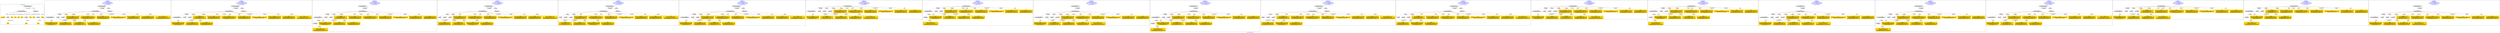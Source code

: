 digraph n0 {
fontcolor="blue"
remincross="true"
label="s10-s-18-artworks.json"
subgraph cluster_0 {
label="1-correct model"
n2[style="filled",color="white",fillcolor="lightgray",label="CulturalHeritageObject1"];
n3[shape="plaintext",style="filled",fillcolor="gold",label="dateCreated"];
n4[style="filled",color="white",fillcolor="lightgray",label="Person1"];
n5[shape="plaintext",style="filled",fillcolor="gold",label="values"];
n6[shape="plaintext",style="filled",fillcolor="gold",label="values"];
n7[shape="plaintext",style="filled",fillcolor="gold",label="values"];
n8[shape="plaintext",style="filled",fillcolor="gold",label="values"];
n9[style="filled",color="white",fillcolor="lightgray",label="Concept1"];
n10[shape="plaintext",style="filled",fillcolor="gold",label="values"];
n11[shape="plaintext",style="filled",fillcolor="gold",label="values"];
n12[style="filled",color="white",fillcolor="lightgray",label="Concept2"];
n13[shape="plaintext",style="filled",fillcolor="gold",label="values"];
n14[style="filled",color="white",fillcolor="lightgray",label="EuropeanaAggregation1"];
n15[style="filled",color="white",fillcolor="lightgray",label="WebResource1"];
n16[shape="plaintext",style="filled",fillcolor="gold",label="values"];
n17[shape="plaintext",style="filled",fillcolor="gold",label="values"];
n18[shape="plaintext",style="filled",fillcolor="gold",label="values"];
}
subgraph cluster_1 {
label="candidate 0\nlink coherence:1.0\nnode coherence:1.0\nconfidence:0.4967892128590811\nmapping score:0.5898388285287847\ncost:15.99938\n-precision:0.75-recall:0.75"
n20[style="filled",color="white",fillcolor="lightgray",label="CulturalHeritageObject1"];
n21[style="filled",color="white",fillcolor="lightgray",label="CulturalHeritageObject2"];
n22[style="filled",color="white",fillcolor="lightgray",label="Person1"];
n23[style="filled",color="white",fillcolor="lightgray",label="Concept1"];
n24[style="filled",color="white",fillcolor="lightgray",label="EuropeanaAggregation1"];
n25[style="filled",color="white",fillcolor="lightgray",label="WebResource1"];
n26[shape="plaintext",style="filled",fillcolor="gold",label="values\n[WebResource,classLink,0.532]\n[Document,classLink,0.437]\n[CulturalHeritageObject,accessionNumber,0.018]\n[CulturalHeritageObject,description,0.013]"];
n27[shape="plaintext",style="filled",fillcolor="gold",label="values\n[CulturalHeritageObject,description,0.32]\n[Person,biographicalInformation,0.294]\n[CulturalHeritageObject,title,0.286]\n[Concept,prefLabel,0.101]"];
n28[shape="plaintext",style="filled",fillcolor="gold",label="values\n[Person,nameOfThePerson,0.534]\n[Person,biographicalInformation,0.379]\n[CulturalHeritageObject,title,0.046]\n[CulturalHeritageObject,description,0.042]"];
n29[shape="plaintext",style="filled",fillcolor="gold",label="values\n[CulturalHeritageObject,provenance,0.476]\n[Person,biographicalInformation,0.235]\n[CulturalHeritageObject,title,0.159]\n[CulturalHeritageObject,description,0.131]"];
n30[shape="plaintext",style="filled",fillcolor="gold",label="values\n[CulturalHeritageObject,extent,0.572]\n[CulturalHeritageObject,accessionNumber,0.179]\n[CulturalHeritageObject,provenance,0.147]\n[CulturalHeritageObject,title,0.102]"];
n31[shape="plaintext",style="filled",fillcolor="gold",label="values\n[CulturalHeritageObject,medium,0.771]\n[CulturalHeritageObject,description,0.097]\n[CulturalHeritageObject,extent,0.075]\n[Person,biographicalInformation,0.056]"];
n32[shape="plaintext",style="filled",fillcolor="gold",label="dateCreated\n[Person,dateOfDeath,0.366]\n[CulturalHeritageObject,created,0.313]\n[Person,dateOfBirth,0.252]\n[CulturalHeritageObject,provenance,0.069]"];
n33[shape="plaintext",style="filled",fillcolor="gold",label="values\n[CulturalHeritageObject,accessionNumber,0.667]\n[WebResource,classLink,0.333]"];
n34[shape="plaintext",style="filled",fillcolor="gold",label="values\n[CulturalHeritageObject,description,0.376]\n[CulturalHeritageObject,title,0.302]\n[Person,biographicalInformation,0.247]\n[CulturalHeritageObject,provenance,0.076]"];
n35[shape="plaintext",style="filled",fillcolor="gold",label="values\n[CulturalHeritageObject,title,0.364]\n[CulturalHeritageObject,description,0.253]\n[Person,biographicalInformation,0.212]\n[CulturalHeritageObject,provenance,0.171]"];
n36[shape="plaintext",style="filled",fillcolor="gold",label="values\n[Concept,prefLabel,0.522]\n[CulturalHeritageObject,description,0.169]\n[CulturalHeritageObject,medium,0.166]\n[CulturalHeritageObject,title,0.143]"];
}
subgraph cluster_2 {
label="candidate 1\nlink coherence:1.0\nnode coherence:1.0\nconfidence:0.4919544842032961\nmapping score:0.5882272523101896\ncost:15.99938\n-precision:0.81-recall:0.81"
n38[style="filled",color="white",fillcolor="lightgray",label="CulturalHeritageObject1"];
n39[style="filled",color="white",fillcolor="lightgray",label="CulturalHeritageObject2"];
n40[style="filled",color="white",fillcolor="lightgray",label="Person1"];
n41[style="filled",color="white",fillcolor="lightgray",label="Concept1"];
n42[style="filled",color="white",fillcolor="lightgray",label="EuropeanaAggregation1"];
n43[style="filled",color="white",fillcolor="lightgray",label="WebResource1"];
n44[shape="plaintext",style="filled",fillcolor="gold",label="values\n[WebResource,classLink,0.532]\n[Document,classLink,0.437]\n[CulturalHeritageObject,accessionNumber,0.018]\n[CulturalHeritageObject,description,0.013]"];
n45[shape="plaintext",style="filled",fillcolor="gold",label="values\n[CulturalHeritageObject,description,0.32]\n[Person,biographicalInformation,0.294]\n[CulturalHeritageObject,title,0.286]\n[Concept,prefLabel,0.101]"];
n46[shape="plaintext",style="filled",fillcolor="gold",label="dateCreated\n[Person,dateOfDeath,0.366]\n[CulturalHeritageObject,created,0.313]\n[Person,dateOfBirth,0.252]\n[CulturalHeritageObject,provenance,0.069]"];
n47[shape="plaintext",style="filled",fillcolor="gold",label="values\n[Person,nameOfThePerson,0.534]\n[Person,biographicalInformation,0.379]\n[CulturalHeritageObject,title,0.046]\n[CulturalHeritageObject,description,0.042]"];
n48[shape="plaintext",style="filled",fillcolor="gold",label="values\n[CulturalHeritageObject,provenance,0.476]\n[Person,biographicalInformation,0.235]\n[CulturalHeritageObject,title,0.159]\n[CulturalHeritageObject,description,0.131]"];
n49[shape="plaintext",style="filled",fillcolor="gold",label="values\n[CulturalHeritageObject,extent,0.572]\n[CulturalHeritageObject,accessionNumber,0.179]\n[CulturalHeritageObject,provenance,0.147]\n[CulturalHeritageObject,title,0.102]"];
n50[shape="plaintext",style="filled",fillcolor="gold",label="values\n[CulturalHeritageObject,medium,0.771]\n[CulturalHeritageObject,description,0.097]\n[CulturalHeritageObject,extent,0.075]\n[Person,biographicalInformation,0.056]"];
n51[shape="plaintext",style="filled",fillcolor="gold",label="values\n[CulturalHeritageObject,accessionNumber,0.667]\n[WebResource,classLink,0.333]"];
n52[shape="plaintext",style="filled",fillcolor="gold",label="values\n[CulturalHeritageObject,description,0.376]\n[CulturalHeritageObject,title,0.302]\n[Person,biographicalInformation,0.247]\n[CulturalHeritageObject,provenance,0.076]"];
n53[shape="plaintext",style="filled",fillcolor="gold",label="values\n[CulturalHeritageObject,title,0.364]\n[CulturalHeritageObject,description,0.253]\n[Person,biographicalInformation,0.212]\n[CulturalHeritageObject,provenance,0.171]"];
n54[shape="plaintext",style="filled",fillcolor="gold",label="values\n[Concept,prefLabel,0.522]\n[CulturalHeritageObject,description,0.169]\n[CulturalHeritageObject,medium,0.166]\n[CulturalHeritageObject,title,0.143]"];
}
subgraph cluster_3 {
label="candidate 10\nlink coherence:1.0\nnode coherence:1.0\nconfidence:0.4832969496196219\nmapping score:0.5853414074489648\ncost:15.99954\n-precision:0.69-recall:0.69"
n56[style="filled",color="white",fillcolor="lightgray",label="CulturalHeritageObject1"];
n57[style="filled",color="white",fillcolor="lightgray",label="CulturalHeritageObject2"];
n58[style="filled",color="white",fillcolor="lightgray",label="Person1"];
n59[style="filled",color="white",fillcolor="lightgray",label="Concept1"];
n60[style="filled",color="white",fillcolor="lightgray",label="Document2"];
n61[style="filled",color="white",fillcolor="lightgray",label="EuropeanaAggregation1"];
n62[shape="plaintext",style="filled",fillcolor="gold",label="values\n[WebResource,classLink,0.532]\n[Document,classLink,0.437]\n[CulturalHeritageObject,accessionNumber,0.018]\n[CulturalHeritageObject,description,0.013]"];
n63[shape="plaintext",style="filled",fillcolor="gold",label="values\n[CulturalHeritageObject,description,0.32]\n[Person,biographicalInformation,0.294]\n[CulturalHeritageObject,title,0.286]\n[Concept,prefLabel,0.101]"];
n64[shape="plaintext",style="filled",fillcolor="gold",label="dateCreated\n[Person,dateOfDeath,0.366]\n[CulturalHeritageObject,created,0.313]\n[Person,dateOfBirth,0.252]\n[CulturalHeritageObject,provenance,0.069]"];
n65[shape="plaintext",style="filled",fillcolor="gold",label="values\n[Person,nameOfThePerson,0.534]\n[Person,biographicalInformation,0.379]\n[CulturalHeritageObject,title,0.046]\n[CulturalHeritageObject,description,0.042]"];
n66[shape="plaintext",style="filled",fillcolor="gold",label="values\n[CulturalHeritageObject,provenance,0.476]\n[Person,biographicalInformation,0.235]\n[CulturalHeritageObject,title,0.159]\n[CulturalHeritageObject,description,0.131]"];
n67[shape="plaintext",style="filled",fillcolor="gold",label="values\n[CulturalHeritageObject,extent,0.572]\n[CulturalHeritageObject,accessionNumber,0.179]\n[CulturalHeritageObject,provenance,0.147]\n[CulturalHeritageObject,title,0.102]"];
n68[shape="plaintext",style="filled",fillcolor="gold",label="values\n[CulturalHeritageObject,medium,0.771]\n[CulturalHeritageObject,description,0.097]\n[CulturalHeritageObject,extent,0.075]\n[Person,biographicalInformation,0.056]"];
n69[shape="plaintext",style="filled",fillcolor="gold",label="values\n[CulturalHeritageObject,accessionNumber,0.667]\n[WebResource,classLink,0.333]"];
n70[shape="plaintext",style="filled",fillcolor="gold",label="values\n[CulturalHeritageObject,description,0.376]\n[CulturalHeritageObject,title,0.302]\n[Person,biographicalInformation,0.247]\n[CulturalHeritageObject,provenance,0.076]"];
n71[shape="plaintext",style="filled",fillcolor="gold",label="values\n[CulturalHeritageObject,title,0.364]\n[CulturalHeritageObject,description,0.253]\n[Person,biographicalInformation,0.212]\n[CulturalHeritageObject,provenance,0.171]"];
n72[shape="plaintext",style="filled",fillcolor="gold",label="values\n[Concept,prefLabel,0.522]\n[CulturalHeritageObject,description,0.169]\n[CulturalHeritageObject,medium,0.166]\n[CulturalHeritageObject,title,0.143]"];
}
subgraph cluster_4 {
label="candidate 11\nlink coherence:1.0\nnode coherence:1.0\nconfidence:0.47997439453927077\nmapping score:0.5842338890888478\ncost:15.99939\n-precision:0.81-recall:0.81"
n74[style="filled",color="white",fillcolor="lightgray",label="CulturalHeritageObject1"];
n75[style="filled",color="white",fillcolor="lightgray",label="Person1"];
n76[style="filled",color="white",fillcolor="lightgray",label="Concept1"];
n77[style="filled",color="white",fillcolor="lightgray",label="Concept2"];
n78[style="filled",color="white",fillcolor="lightgray",label="EuropeanaAggregation1"];
n79[style="filled",color="white",fillcolor="lightgray",label="WebResource1"];
n80[shape="plaintext",style="filled",fillcolor="gold",label="values\n[WebResource,classLink,0.532]\n[Document,classLink,0.437]\n[CulturalHeritageObject,accessionNumber,0.018]\n[CulturalHeritageObject,description,0.013]"];
n81[shape="plaintext",style="filled",fillcolor="gold",label="values\n[CulturalHeritageObject,provenance,0.476]\n[Person,biographicalInformation,0.235]\n[CulturalHeritageObject,title,0.159]\n[CulturalHeritageObject,description,0.131]"];
n82[shape="plaintext",style="filled",fillcolor="gold",label="values\n[Person,nameOfThePerson,0.534]\n[Person,biographicalInformation,0.379]\n[CulturalHeritageObject,title,0.046]\n[CulturalHeritageObject,description,0.042]"];
n83[shape="plaintext",style="filled",fillcolor="gold",label="values\n[CulturalHeritageObject,extent,0.572]\n[CulturalHeritageObject,accessionNumber,0.179]\n[CulturalHeritageObject,provenance,0.147]\n[CulturalHeritageObject,title,0.102]"];
n84[shape="plaintext",style="filled",fillcolor="gold",label="values\n[CulturalHeritageObject,medium,0.771]\n[CulturalHeritageObject,description,0.097]\n[CulturalHeritageObject,extent,0.075]\n[Person,biographicalInformation,0.056]"];
n85[shape="plaintext",style="filled",fillcolor="gold",label="dateCreated\n[Person,dateOfDeath,0.366]\n[CulturalHeritageObject,created,0.313]\n[Person,dateOfBirth,0.252]\n[CulturalHeritageObject,provenance,0.069]"];
n86[shape="plaintext",style="filled",fillcolor="gold",label="values\n[CulturalHeritageObject,accessionNumber,0.667]\n[WebResource,classLink,0.333]"];
n87[shape="plaintext",style="filled",fillcolor="gold",label="values\n[CulturalHeritageObject,description,0.376]\n[CulturalHeritageObject,title,0.302]\n[Person,biographicalInformation,0.247]\n[CulturalHeritageObject,provenance,0.076]"];
n88[shape="plaintext",style="filled",fillcolor="gold",label="values\n[CulturalHeritageObject,title,0.364]\n[CulturalHeritageObject,description,0.253]\n[Person,biographicalInformation,0.212]\n[CulturalHeritageObject,provenance,0.171]"];
n89[shape="plaintext",style="filled",fillcolor="gold",label="values\n[Concept,prefLabel,0.522]\n[CulturalHeritageObject,description,0.169]\n[CulturalHeritageObject,medium,0.166]\n[CulturalHeritageObject,title,0.143]"];
n90[shape="plaintext",style="filled",fillcolor="gold",label="values\n[CulturalHeritageObject,description,0.32]\n[Person,biographicalInformation,0.294]\n[CulturalHeritageObject,title,0.286]\n[Concept,prefLabel,0.101]"];
}
subgraph cluster_5 {
label="candidate 12\nlink coherence:1.0\nnode coherence:1.0\nconfidence:0.47997439453927077\nmapping score:0.5842338890888478\ncost:15.99959\n-precision:0.75-recall:0.75"
n92[style="filled",color="white",fillcolor="lightgray",label="CulturalHeritageObject1"];
n93[style="filled",color="white",fillcolor="lightgray",label="Person2"];
n94[style="filled",color="white",fillcolor="lightgray",label="Concept1"];
n95[style="filled",color="white",fillcolor="lightgray",label="Concept2"];
n96[style="filled",color="white",fillcolor="lightgray",label="EuropeanaAggregation1"];
n97[style="filled",color="white",fillcolor="lightgray",label="WebResource1"];
n98[shape="plaintext",style="filled",fillcolor="gold",label="values\n[WebResource,classLink,0.532]\n[Document,classLink,0.437]\n[CulturalHeritageObject,accessionNumber,0.018]\n[CulturalHeritageObject,description,0.013]"];
n99[shape="plaintext",style="filled",fillcolor="gold",label="values\n[CulturalHeritageObject,provenance,0.476]\n[Person,biographicalInformation,0.235]\n[CulturalHeritageObject,title,0.159]\n[CulturalHeritageObject,description,0.131]"];
n100[shape="plaintext",style="filled",fillcolor="gold",label="dateCreated\n[Person,dateOfDeath,0.366]\n[CulturalHeritageObject,created,0.313]\n[Person,dateOfBirth,0.252]\n[CulturalHeritageObject,provenance,0.069]"];
n101[shape="plaintext",style="filled",fillcolor="gold",label="values\n[CulturalHeritageObject,extent,0.572]\n[CulturalHeritageObject,accessionNumber,0.179]\n[CulturalHeritageObject,provenance,0.147]\n[CulturalHeritageObject,title,0.102]"];
n102[shape="plaintext",style="filled",fillcolor="gold",label="values\n[CulturalHeritageObject,medium,0.771]\n[CulturalHeritageObject,description,0.097]\n[CulturalHeritageObject,extent,0.075]\n[Person,biographicalInformation,0.056]"];
n103[shape="plaintext",style="filled",fillcolor="gold",label="values\n[CulturalHeritageObject,accessionNumber,0.667]\n[WebResource,classLink,0.333]"];
n104[shape="plaintext",style="filled",fillcolor="gold",label="values\n[CulturalHeritageObject,description,0.376]\n[CulturalHeritageObject,title,0.302]\n[Person,biographicalInformation,0.247]\n[CulturalHeritageObject,provenance,0.076]"];
n105[shape="plaintext",style="filled",fillcolor="gold",label="values\n[CulturalHeritageObject,title,0.364]\n[CulturalHeritageObject,description,0.253]\n[Person,biographicalInformation,0.212]\n[CulturalHeritageObject,provenance,0.171]"];
n106[shape="plaintext",style="filled",fillcolor="gold",label="values\n[Person,nameOfThePerson,0.534]\n[Person,biographicalInformation,0.379]\n[CulturalHeritageObject,title,0.046]\n[CulturalHeritageObject,description,0.042]"];
n107[shape="plaintext",style="filled",fillcolor="gold",label="values\n[Concept,prefLabel,0.522]\n[CulturalHeritageObject,description,0.169]\n[CulturalHeritageObject,medium,0.166]\n[CulturalHeritageObject,title,0.143]"];
n108[shape="plaintext",style="filled",fillcolor="gold",label="values\n[CulturalHeritageObject,description,0.32]\n[Person,biographicalInformation,0.294]\n[CulturalHeritageObject,title,0.286]\n[Concept,prefLabel,0.101]"];
}
subgraph cluster_6 {
label="candidate 13\nlink coherence:1.0\nnode coherence:1.0\nconfidence:0.4799716011676937\nmapping score:0.5842329579649889\ncost:15.99938\n-precision:0.62-recall:0.62"
n110[style="filled",color="white",fillcolor="lightgray",label="CulturalHeritageObject1"];
n111[style="filled",color="white",fillcolor="lightgray",label="CulturalHeritageObject2"];
n112[style="filled",color="white",fillcolor="lightgray",label="Person1"];
n113[style="filled",color="white",fillcolor="lightgray",label="Concept1"];
n114[style="filled",color="white",fillcolor="lightgray",label="EuropeanaAggregation1"];
n115[style="filled",color="white",fillcolor="lightgray",label="WebResource1"];
n116[shape="plaintext",style="filled",fillcolor="gold",label="values\n[WebResource,classLink,0.532]\n[Document,classLink,0.437]\n[CulturalHeritageObject,accessionNumber,0.018]\n[CulturalHeritageObject,description,0.013]"];
n117[shape="plaintext",style="filled",fillcolor="gold",label="values\n[CulturalHeritageObject,description,0.32]\n[Person,biographicalInformation,0.294]\n[CulturalHeritageObject,title,0.286]\n[Concept,prefLabel,0.101]"];
n118[shape="plaintext",style="filled",fillcolor="gold",label="values\n[Person,nameOfThePerson,0.534]\n[Person,biographicalInformation,0.379]\n[CulturalHeritageObject,title,0.046]\n[CulturalHeritageObject,description,0.042]"];
n119[shape="plaintext",style="filled",fillcolor="gold",label="values\n[CulturalHeritageObject,provenance,0.476]\n[Person,biographicalInformation,0.235]\n[CulturalHeritageObject,title,0.159]\n[CulturalHeritageObject,description,0.131]"];
n120[shape="plaintext",style="filled",fillcolor="gold",label="values\n[CulturalHeritageObject,extent,0.572]\n[CulturalHeritageObject,accessionNumber,0.179]\n[CulturalHeritageObject,provenance,0.147]\n[CulturalHeritageObject,title,0.102]"];
n121[shape="plaintext",style="filled",fillcolor="gold",label="values\n[CulturalHeritageObject,medium,0.771]\n[CulturalHeritageObject,description,0.097]\n[CulturalHeritageObject,extent,0.075]\n[Person,biographicalInformation,0.056]"];
n122[shape="plaintext",style="filled",fillcolor="gold",label="dateCreated\n[Person,dateOfDeath,0.366]\n[CulturalHeritageObject,created,0.313]\n[Person,dateOfBirth,0.252]\n[CulturalHeritageObject,provenance,0.069]"];
n123[shape="plaintext",style="filled",fillcolor="gold",label="values\n[CulturalHeritageObject,accessionNumber,0.667]\n[WebResource,classLink,0.333]"];
n124[shape="plaintext",style="filled",fillcolor="gold",label="values\n[CulturalHeritageObject,title,0.364]\n[CulturalHeritageObject,description,0.253]\n[Person,biographicalInformation,0.212]\n[CulturalHeritageObject,provenance,0.171]"];
n125[shape="plaintext",style="filled",fillcolor="gold",label="values\n[CulturalHeritageObject,description,0.376]\n[CulturalHeritageObject,title,0.302]\n[Person,biographicalInformation,0.247]\n[CulturalHeritageObject,provenance,0.076]"];
n126[shape="plaintext",style="filled",fillcolor="gold",label="values\n[Concept,prefLabel,0.522]\n[CulturalHeritageObject,description,0.169]\n[CulturalHeritageObject,medium,0.166]\n[CulturalHeritageObject,title,0.143]"];
}
subgraph cluster_7 {
label="candidate 14\nlink coherence:1.0\nnode coherence:1.0\nconfidence:0.4777937961704248\nmapping score:0.5835070229658992\ncost:14.99968\n-precision:0.6-recall:0.56"
n128[style="filled",color="white",fillcolor="lightgray",label="CulturalHeritageObject1"];
n129[style="filled",color="white",fillcolor="lightgray",label="CulturalHeritageObject2"];
n130[style="filled",color="white",fillcolor="lightgray",label="Person1"];
n131[style="filled",color="white",fillcolor="lightgray",label="Concept1"];
n132[style="filled",color="white",fillcolor="lightgray",label="Document1"];
n133[shape="plaintext",style="filled",fillcolor="gold",label="values\n[WebResource,classLink,0.532]\n[Document,classLink,0.437]\n[CulturalHeritageObject,accessionNumber,0.018]\n[CulturalHeritageObject,description,0.013]"];
n134[shape="plaintext",style="filled",fillcolor="gold",label="dateCreated\n[Person,dateOfDeath,0.366]\n[CulturalHeritageObject,created,0.313]\n[Person,dateOfBirth,0.252]\n[CulturalHeritageObject,provenance,0.069]"];
n135[shape="plaintext",style="filled",fillcolor="gold",label="values\n[CulturalHeritageObject,description,0.32]\n[Person,biographicalInformation,0.294]\n[CulturalHeritageObject,title,0.286]\n[Concept,prefLabel,0.101]"];
n136[shape="plaintext",style="filled",fillcolor="gold",label="values\n[Person,nameOfThePerson,0.534]\n[Person,biographicalInformation,0.379]\n[CulturalHeritageObject,title,0.046]\n[CulturalHeritageObject,description,0.042]"];
n137[shape="plaintext",style="filled",fillcolor="gold",label="values\n[CulturalHeritageObject,provenance,0.476]\n[Person,biographicalInformation,0.235]\n[CulturalHeritageObject,title,0.159]\n[CulturalHeritageObject,description,0.131]"];
n138[shape="plaintext",style="filled",fillcolor="gold",label="values\n[CulturalHeritageObject,extent,0.572]\n[CulturalHeritageObject,accessionNumber,0.179]\n[CulturalHeritageObject,provenance,0.147]\n[CulturalHeritageObject,title,0.102]"];
n139[shape="plaintext",style="filled",fillcolor="gold",label="values\n[CulturalHeritageObject,medium,0.771]\n[CulturalHeritageObject,description,0.097]\n[CulturalHeritageObject,extent,0.075]\n[Person,biographicalInformation,0.056]"];
n140[shape="plaintext",style="filled",fillcolor="gold",label="values\n[CulturalHeritageObject,accessionNumber,0.667]\n[WebResource,classLink,0.333]"];
n141[shape="plaintext",style="filled",fillcolor="gold",label="values\n[CulturalHeritageObject,description,0.376]\n[CulturalHeritageObject,title,0.302]\n[Person,biographicalInformation,0.247]\n[CulturalHeritageObject,provenance,0.076]"];
n142[shape="plaintext",style="filled",fillcolor="gold",label="values\n[CulturalHeritageObject,title,0.364]\n[CulturalHeritageObject,description,0.253]\n[Person,biographicalInformation,0.212]\n[CulturalHeritageObject,provenance,0.171]"];
n143[shape="plaintext",style="filled",fillcolor="gold",label="values\n[Concept,prefLabel,0.522]\n[CulturalHeritageObject,description,0.169]\n[CulturalHeritageObject,medium,0.166]\n[CulturalHeritageObject,title,0.143]"];
}
subgraph cluster_8 {
label="candidate 15\nlink coherence:1.0\nnode coherence:1.0\nconfidence:0.4777937961704248\nmapping score:0.5835070229658992\ncost:14.99971\n-precision:0.6-recall:0.56"
n145[style="filled",color="white",fillcolor="lightgray",label="CulturalHeritageObject1"];
n146[style="filled",color="white",fillcolor="lightgray",label="CulturalHeritageObject2"];
n147[style="filled",color="white",fillcolor="lightgray",label="Person1"];
n148[style="filled",color="white",fillcolor="lightgray",label="Concept1"];
n149[style="filled",color="white",fillcolor="lightgray",label="Document2"];
n150[shape="plaintext",style="filled",fillcolor="gold",label="values\n[WebResource,classLink,0.532]\n[Document,classLink,0.437]\n[CulturalHeritageObject,accessionNumber,0.018]\n[CulturalHeritageObject,description,0.013]"];
n151[shape="plaintext",style="filled",fillcolor="gold",label="dateCreated\n[Person,dateOfDeath,0.366]\n[CulturalHeritageObject,created,0.313]\n[Person,dateOfBirth,0.252]\n[CulturalHeritageObject,provenance,0.069]"];
n152[shape="plaintext",style="filled",fillcolor="gold",label="values\n[CulturalHeritageObject,description,0.32]\n[Person,biographicalInformation,0.294]\n[CulturalHeritageObject,title,0.286]\n[Concept,prefLabel,0.101]"];
n153[shape="plaintext",style="filled",fillcolor="gold",label="values\n[Person,nameOfThePerson,0.534]\n[Person,biographicalInformation,0.379]\n[CulturalHeritageObject,title,0.046]\n[CulturalHeritageObject,description,0.042]"];
n154[shape="plaintext",style="filled",fillcolor="gold",label="values\n[CulturalHeritageObject,provenance,0.476]\n[Person,biographicalInformation,0.235]\n[CulturalHeritageObject,title,0.159]\n[CulturalHeritageObject,description,0.131]"];
n155[shape="plaintext",style="filled",fillcolor="gold",label="values\n[CulturalHeritageObject,extent,0.572]\n[CulturalHeritageObject,accessionNumber,0.179]\n[CulturalHeritageObject,provenance,0.147]\n[CulturalHeritageObject,title,0.102]"];
n156[shape="plaintext",style="filled",fillcolor="gold",label="values\n[CulturalHeritageObject,medium,0.771]\n[CulturalHeritageObject,description,0.097]\n[CulturalHeritageObject,extent,0.075]\n[Person,biographicalInformation,0.056]"];
n157[shape="plaintext",style="filled",fillcolor="gold",label="values\n[CulturalHeritageObject,accessionNumber,0.667]\n[WebResource,classLink,0.333]"];
n158[shape="plaintext",style="filled",fillcolor="gold",label="values\n[CulturalHeritageObject,description,0.376]\n[CulturalHeritageObject,title,0.302]\n[Person,biographicalInformation,0.247]\n[CulturalHeritageObject,provenance,0.076]"];
n159[shape="plaintext",style="filled",fillcolor="gold",label="values\n[CulturalHeritageObject,title,0.364]\n[CulturalHeritageObject,description,0.253]\n[Person,biographicalInformation,0.212]\n[CulturalHeritageObject,provenance,0.171]"];
n160[shape="plaintext",style="filled",fillcolor="gold",label="values\n[Concept,prefLabel,0.522]\n[CulturalHeritageObject,description,0.169]\n[CulturalHeritageObject,medium,0.166]\n[CulturalHeritageObject,title,0.143]"];
}
subgraph cluster_9 {
label="candidate 16\nlink coherence:1.0\nnode coherence:1.0\nconfidence:0.4777937961704248\nmapping score:0.5835070229658992\ncost:15.99951\n-precision:0.62-recall:0.62"
n162[style="filled",color="white",fillcolor="lightgray",label="CulturalHeritageObject1"];
n163[style="filled",color="white",fillcolor="lightgray",label="CulturalHeritageObject2"];
n164[style="filled",color="white",fillcolor="lightgray",label="Person1"];
n165[style="filled",color="white",fillcolor="lightgray",label="Concept1"];
n166[style="filled",color="white",fillcolor="lightgray",label="Document1"];
n167[style="filled",color="white",fillcolor="lightgray",label="EuropeanaAggregation1"];
n168[shape="plaintext",style="filled",fillcolor="gold",label="values\n[WebResource,classLink,0.532]\n[Document,classLink,0.437]\n[CulturalHeritageObject,accessionNumber,0.018]\n[CulturalHeritageObject,description,0.013]"];
n169[shape="plaintext",style="filled",fillcolor="gold",label="dateCreated\n[Person,dateOfDeath,0.366]\n[CulturalHeritageObject,created,0.313]\n[Person,dateOfBirth,0.252]\n[CulturalHeritageObject,provenance,0.069]"];
n170[shape="plaintext",style="filled",fillcolor="gold",label="values\n[CulturalHeritageObject,description,0.32]\n[Person,biographicalInformation,0.294]\n[CulturalHeritageObject,title,0.286]\n[Concept,prefLabel,0.101]"];
n171[shape="plaintext",style="filled",fillcolor="gold",label="values\n[Person,nameOfThePerson,0.534]\n[Person,biographicalInformation,0.379]\n[CulturalHeritageObject,title,0.046]\n[CulturalHeritageObject,description,0.042]"];
n172[shape="plaintext",style="filled",fillcolor="gold",label="values\n[CulturalHeritageObject,provenance,0.476]\n[Person,biographicalInformation,0.235]\n[CulturalHeritageObject,title,0.159]\n[CulturalHeritageObject,description,0.131]"];
n173[shape="plaintext",style="filled",fillcolor="gold",label="values\n[CulturalHeritageObject,extent,0.572]\n[CulturalHeritageObject,accessionNumber,0.179]\n[CulturalHeritageObject,provenance,0.147]\n[CulturalHeritageObject,title,0.102]"];
n174[shape="plaintext",style="filled",fillcolor="gold",label="values\n[CulturalHeritageObject,medium,0.771]\n[CulturalHeritageObject,description,0.097]\n[CulturalHeritageObject,extent,0.075]\n[Person,biographicalInformation,0.056]"];
n175[shape="plaintext",style="filled",fillcolor="gold",label="values\n[CulturalHeritageObject,accessionNumber,0.667]\n[WebResource,classLink,0.333]"];
n176[shape="plaintext",style="filled",fillcolor="gold",label="values\n[CulturalHeritageObject,description,0.376]\n[CulturalHeritageObject,title,0.302]\n[Person,biographicalInformation,0.247]\n[CulturalHeritageObject,provenance,0.076]"];
n177[shape="plaintext",style="filled",fillcolor="gold",label="values\n[CulturalHeritageObject,title,0.364]\n[CulturalHeritageObject,description,0.253]\n[Person,biographicalInformation,0.212]\n[CulturalHeritageObject,provenance,0.171]"];
n178[shape="plaintext",style="filled",fillcolor="gold",label="values\n[Concept,prefLabel,0.522]\n[CulturalHeritageObject,description,0.169]\n[CulturalHeritageObject,medium,0.166]\n[CulturalHeritageObject,title,0.143]"];
}
subgraph cluster_10 {
label="candidate 17\nlink coherence:1.0\nnode coherence:1.0\nconfidence:0.4777937961704248\nmapping score:0.5835070229658992\ncost:15.99954\n-precision:0.62-recall:0.62"
n180[style="filled",color="white",fillcolor="lightgray",label="CulturalHeritageObject1"];
n181[style="filled",color="white",fillcolor="lightgray",label="CulturalHeritageObject2"];
n182[style="filled",color="white",fillcolor="lightgray",label="Person1"];
n183[style="filled",color="white",fillcolor="lightgray",label="Concept1"];
n184[style="filled",color="white",fillcolor="lightgray",label="Document2"];
n185[style="filled",color="white",fillcolor="lightgray",label="EuropeanaAggregation1"];
n186[shape="plaintext",style="filled",fillcolor="gold",label="values\n[WebResource,classLink,0.532]\n[Document,classLink,0.437]\n[CulturalHeritageObject,accessionNumber,0.018]\n[CulturalHeritageObject,description,0.013]"];
n187[shape="plaintext",style="filled",fillcolor="gold",label="dateCreated\n[Person,dateOfDeath,0.366]\n[CulturalHeritageObject,created,0.313]\n[Person,dateOfBirth,0.252]\n[CulturalHeritageObject,provenance,0.069]"];
n188[shape="plaintext",style="filled",fillcolor="gold",label="values\n[CulturalHeritageObject,description,0.32]\n[Person,biographicalInformation,0.294]\n[CulturalHeritageObject,title,0.286]\n[Concept,prefLabel,0.101]"];
n189[shape="plaintext",style="filled",fillcolor="gold",label="values\n[Person,nameOfThePerson,0.534]\n[Person,biographicalInformation,0.379]\n[CulturalHeritageObject,title,0.046]\n[CulturalHeritageObject,description,0.042]"];
n190[shape="plaintext",style="filled",fillcolor="gold",label="values\n[CulturalHeritageObject,provenance,0.476]\n[Person,biographicalInformation,0.235]\n[CulturalHeritageObject,title,0.159]\n[CulturalHeritageObject,description,0.131]"];
n191[shape="plaintext",style="filled",fillcolor="gold",label="values\n[CulturalHeritageObject,extent,0.572]\n[CulturalHeritageObject,accessionNumber,0.179]\n[CulturalHeritageObject,provenance,0.147]\n[CulturalHeritageObject,title,0.102]"];
n192[shape="plaintext",style="filled",fillcolor="gold",label="values\n[CulturalHeritageObject,medium,0.771]\n[CulturalHeritageObject,description,0.097]\n[CulturalHeritageObject,extent,0.075]\n[Person,biographicalInformation,0.056]"];
n193[shape="plaintext",style="filled",fillcolor="gold",label="values\n[CulturalHeritageObject,accessionNumber,0.667]\n[WebResource,classLink,0.333]"];
n194[shape="plaintext",style="filled",fillcolor="gold",label="values\n[CulturalHeritageObject,description,0.376]\n[CulturalHeritageObject,title,0.302]\n[Person,biographicalInformation,0.247]\n[CulturalHeritageObject,provenance,0.076]"];
n195[shape="plaintext",style="filled",fillcolor="gold",label="values\n[CulturalHeritageObject,title,0.364]\n[CulturalHeritageObject,description,0.253]\n[Person,biographicalInformation,0.212]\n[CulturalHeritageObject,provenance,0.171]"];
n196[shape="plaintext",style="filled",fillcolor="gold",label="values\n[Concept,prefLabel,0.522]\n[CulturalHeritageObject,description,0.169]\n[CulturalHeritageObject,medium,0.166]\n[CulturalHeritageObject,title,0.143]"];
}
subgraph cluster_11 {
label="candidate 18\nlink coherence:1.0\nnode coherence:1.0\nconfidence:0.47513966588348583\nmapping score:0.5826223128702529\ncost:15.99939\n-precision:0.88-recall:0.88"
n198[style="filled",color="white",fillcolor="lightgray",label="CulturalHeritageObject1"];
n199[style="filled",color="white",fillcolor="lightgray",label="Person1"];
n200[style="filled",color="white",fillcolor="lightgray",label="Concept1"];
n201[style="filled",color="white",fillcolor="lightgray",label="Concept2"];
n202[style="filled",color="white",fillcolor="lightgray",label="EuropeanaAggregation1"];
n203[style="filled",color="white",fillcolor="lightgray",label="WebResource1"];
n204[shape="plaintext",style="filled",fillcolor="gold",label="values\n[WebResource,classLink,0.532]\n[Document,classLink,0.437]\n[CulturalHeritageObject,accessionNumber,0.018]\n[CulturalHeritageObject,description,0.013]"];
n205[shape="plaintext",style="filled",fillcolor="gold",label="dateCreated\n[Person,dateOfDeath,0.366]\n[CulturalHeritageObject,created,0.313]\n[Person,dateOfBirth,0.252]\n[CulturalHeritageObject,provenance,0.069]"];
n206[shape="plaintext",style="filled",fillcolor="gold",label="values\n[CulturalHeritageObject,provenance,0.476]\n[Person,biographicalInformation,0.235]\n[CulturalHeritageObject,title,0.159]\n[CulturalHeritageObject,description,0.131]"];
n207[shape="plaintext",style="filled",fillcolor="gold",label="values\n[Person,nameOfThePerson,0.534]\n[Person,biographicalInformation,0.379]\n[CulturalHeritageObject,title,0.046]\n[CulturalHeritageObject,description,0.042]"];
n208[shape="plaintext",style="filled",fillcolor="gold",label="values\n[CulturalHeritageObject,extent,0.572]\n[CulturalHeritageObject,accessionNumber,0.179]\n[CulturalHeritageObject,provenance,0.147]\n[CulturalHeritageObject,title,0.102]"];
n209[shape="plaintext",style="filled",fillcolor="gold",label="values\n[CulturalHeritageObject,medium,0.771]\n[CulturalHeritageObject,description,0.097]\n[CulturalHeritageObject,extent,0.075]\n[Person,biographicalInformation,0.056]"];
n210[shape="plaintext",style="filled",fillcolor="gold",label="values\n[CulturalHeritageObject,accessionNumber,0.667]\n[WebResource,classLink,0.333]"];
n211[shape="plaintext",style="filled",fillcolor="gold",label="values\n[CulturalHeritageObject,description,0.376]\n[CulturalHeritageObject,title,0.302]\n[Person,biographicalInformation,0.247]\n[CulturalHeritageObject,provenance,0.076]"];
n212[shape="plaintext",style="filled",fillcolor="gold",label="values\n[CulturalHeritageObject,title,0.364]\n[CulturalHeritageObject,description,0.253]\n[Person,biographicalInformation,0.212]\n[CulturalHeritageObject,provenance,0.171]"];
n213[shape="plaintext",style="filled",fillcolor="gold",label="values\n[Concept,prefLabel,0.522]\n[CulturalHeritageObject,description,0.169]\n[CulturalHeritageObject,medium,0.166]\n[CulturalHeritageObject,title,0.143]"];
n214[shape="plaintext",style="filled",fillcolor="gold",label="values\n[CulturalHeritageObject,description,0.32]\n[Person,biographicalInformation,0.294]\n[CulturalHeritageObject,title,0.286]\n[Concept,prefLabel,0.101]"];
}
subgraph cluster_12 {
label="candidate 19\nlink coherence:1.0\nnode coherence:1.0\nconfidence:0.47513966588348583\nmapping score:0.5826223128702529\ncost:15.99959\n-precision:0.81-recall:0.81"
n216[style="filled",color="white",fillcolor="lightgray",label="CulturalHeritageObject1"];
n217[style="filled",color="white",fillcolor="lightgray",label="Person2"];
n218[style="filled",color="white",fillcolor="lightgray",label="Concept1"];
n219[style="filled",color="white",fillcolor="lightgray",label="Concept2"];
n220[style="filled",color="white",fillcolor="lightgray",label="EuropeanaAggregation1"];
n221[style="filled",color="white",fillcolor="lightgray",label="WebResource1"];
n222[shape="plaintext",style="filled",fillcolor="gold",label="values\n[WebResource,classLink,0.532]\n[Document,classLink,0.437]\n[CulturalHeritageObject,accessionNumber,0.018]\n[CulturalHeritageObject,description,0.013]"];
n223[shape="plaintext",style="filled",fillcolor="gold",label="dateCreated\n[Person,dateOfDeath,0.366]\n[CulturalHeritageObject,created,0.313]\n[Person,dateOfBirth,0.252]\n[CulturalHeritageObject,provenance,0.069]"];
n224[shape="plaintext",style="filled",fillcolor="gold",label="values\n[CulturalHeritageObject,provenance,0.476]\n[Person,biographicalInformation,0.235]\n[CulturalHeritageObject,title,0.159]\n[CulturalHeritageObject,description,0.131]"];
n225[shape="plaintext",style="filled",fillcolor="gold",label="values\n[CulturalHeritageObject,extent,0.572]\n[CulturalHeritageObject,accessionNumber,0.179]\n[CulturalHeritageObject,provenance,0.147]\n[CulturalHeritageObject,title,0.102]"];
n226[shape="plaintext",style="filled",fillcolor="gold",label="values\n[CulturalHeritageObject,medium,0.771]\n[CulturalHeritageObject,description,0.097]\n[CulturalHeritageObject,extent,0.075]\n[Person,biographicalInformation,0.056]"];
n227[shape="plaintext",style="filled",fillcolor="gold",label="values\n[CulturalHeritageObject,accessionNumber,0.667]\n[WebResource,classLink,0.333]"];
n228[shape="plaintext",style="filled",fillcolor="gold",label="values\n[CulturalHeritageObject,description,0.376]\n[CulturalHeritageObject,title,0.302]\n[Person,biographicalInformation,0.247]\n[CulturalHeritageObject,provenance,0.076]"];
n229[shape="plaintext",style="filled",fillcolor="gold",label="values\n[CulturalHeritageObject,title,0.364]\n[CulturalHeritageObject,description,0.253]\n[Person,biographicalInformation,0.212]\n[CulturalHeritageObject,provenance,0.171]"];
n230[shape="plaintext",style="filled",fillcolor="gold",label="values\n[Person,nameOfThePerson,0.534]\n[Person,biographicalInformation,0.379]\n[CulturalHeritageObject,title,0.046]\n[CulturalHeritageObject,description,0.042]"];
n231[shape="plaintext",style="filled",fillcolor="gold",label="values\n[Concept,prefLabel,0.522]\n[CulturalHeritageObject,description,0.169]\n[CulturalHeritageObject,medium,0.166]\n[CulturalHeritageObject,title,0.143]"];
n232[shape="plaintext",style="filled",fillcolor="gold",label="values\n[CulturalHeritageObject,description,0.32]\n[Person,biographicalInformation,0.294]\n[CulturalHeritageObject,title,0.286]\n[Concept,prefLabel,0.101]"];
}
subgraph cluster_13 {
label="candidate 2\nlink coherence:1.0\nnode coherence:1.0\nconfidence:0.4881316782754068\nmapping score:0.5869529836675599\ncost:14.99968\n-precision:0.6-recall:0.56"
n234[style="filled",color="white",fillcolor="lightgray",label="CulturalHeritageObject1"];
n235[style="filled",color="white",fillcolor="lightgray",label="CulturalHeritageObject2"];
n236[style="filled",color="white",fillcolor="lightgray",label="Person1"];
n237[style="filled",color="white",fillcolor="lightgray",label="Concept1"];
n238[style="filled",color="white",fillcolor="lightgray",label="Document1"];
n239[shape="plaintext",style="filled",fillcolor="gold",label="values\n[WebResource,classLink,0.532]\n[Document,classLink,0.437]\n[CulturalHeritageObject,accessionNumber,0.018]\n[CulturalHeritageObject,description,0.013]"];
n240[shape="plaintext",style="filled",fillcolor="gold",label="values\n[CulturalHeritageObject,description,0.32]\n[Person,biographicalInformation,0.294]\n[CulturalHeritageObject,title,0.286]\n[Concept,prefLabel,0.101]"];
n241[shape="plaintext",style="filled",fillcolor="gold",label="values\n[Person,nameOfThePerson,0.534]\n[Person,biographicalInformation,0.379]\n[CulturalHeritageObject,title,0.046]\n[CulturalHeritageObject,description,0.042]"];
n242[shape="plaintext",style="filled",fillcolor="gold",label="values\n[CulturalHeritageObject,provenance,0.476]\n[Person,biographicalInformation,0.235]\n[CulturalHeritageObject,title,0.159]\n[CulturalHeritageObject,description,0.131]"];
n243[shape="plaintext",style="filled",fillcolor="gold",label="values\n[CulturalHeritageObject,extent,0.572]\n[CulturalHeritageObject,accessionNumber,0.179]\n[CulturalHeritageObject,provenance,0.147]\n[CulturalHeritageObject,title,0.102]"];
n244[shape="plaintext",style="filled",fillcolor="gold",label="values\n[CulturalHeritageObject,medium,0.771]\n[CulturalHeritageObject,description,0.097]\n[CulturalHeritageObject,extent,0.075]\n[Person,biographicalInformation,0.056]"];
n245[shape="plaintext",style="filled",fillcolor="gold",label="dateCreated\n[Person,dateOfDeath,0.366]\n[CulturalHeritageObject,created,0.313]\n[Person,dateOfBirth,0.252]\n[CulturalHeritageObject,provenance,0.069]"];
n246[shape="plaintext",style="filled",fillcolor="gold",label="values\n[CulturalHeritageObject,accessionNumber,0.667]\n[WebResource,classLink,0.333]"];
n247[shape="plaintext",style="filled",fillcolor="gold",label="values\n[CulturalHeritageObject,description,0.376]\n[CulturalHeritageObject,title,0.302]\n[Person,biographicalInformation,0.247]\n[CulturalHeritageObject,provenance,0.076]"];
n248[shape="plaintext",style="filled",fillcolor="gold",label="values\n[CulturalHeritageObject,title,0.364]\n[CulturalHeritageObject,description,0.253]\n[Person,biographicalInformation,0.212]\n[CulturalHeritageObject,provenance,0.171]"];
n249[shape="plaintext",style="filled",fillcolor="gold",label="values\n[Concept,prefLabel,0.522]\n[CulturalHeritageObject,description,0.169]\n[CulturalHeritageObject,medium,0.166]\n[CulturalHeritageObject,title,0.143]"];
}
subgraph cluster_14 {
label="candidate 3\nlink coherence:1.0\nnode coherence:1.0\nconfidence:0.4881316782754068\nmapping score:0.5869529836675599\ncost:14.99971\n-precision:0.6-recall:0.56"
n251[style="filled",color="white",fillcolor="lightgray",label="CulturalHeritageObject1"];
n252[style="filled",color="white",fillcolor="lightgray",label="CulturalHeritageObject2"];
n253[style="filled",color="white",fillcolor="lightgray",label="Person1"];
n254[style="filled",color="white",fillcolor="lightgray",label="Concept1"];
n255[style="filled",color="white",fillcolor="lightgray",label="Document2"];
n256[shape="plaintext",style="filled",fillcolor="gold",label="values\n[WebResource,classLink,0.532]\n[Document,classLink,0.437]\n[CulturalHeritageObject,accessionNumber,0.018]\n[CulturalHeritageObject,description,0.013]"];
n257[shape="plaintext",style="filled",fillcolor="gold",label="values\n[CulturalHeritageObject,description,0.32]\n[Person,biographicalInformation,0.294]\n[CulturalHeritageObject,title,0.286]\n[Concept,prefLabel,0.101]"];
n258[shape="plaintext",style="filled",fillcolor="gold",label="values\n[Person,nameOfThePerson,0.534]\n[Person,biographicalInformation,0.379]\n[CulturalHeritageObject,title,0.046]\n[CulturalHeritageObject,description,0.042]"];
n259[shape="plaintext",style="filled",fillcolor="gold",label="values\n[CulturalHeritageObject,provenance,0.476]\n[Person,biographicalInformation,0.235]\n[CulturalHeritageObject,title,0.159]\n[CulturalHeritageObject,description,0.131]"];
n260[shape="plaintext",style="filled",fillcolor="gold",label="values\n[CulturalHeritageObject,extent,0.572]\n[CulturalHeritageObject,accessionNumber,0.179]\n[CulturalHeritageObject,provenance,0.147]\n[CulturalHeritageObject,title,0.102]"];
n261[shape="plaintext",style="filled",fillcolor="gold",label="values\n[CulturalHeritageObject,medium,0.771]\n[CulturalHeritageObject,description,0.097]\n[CulturalHeritageObject,extent,0.075]\n[Person,biographicalInformation,0.056]"];
n262[shape="plaintext",style="filled",fillcolor="gold",label="dateCreated\n[Person,dateOfDeath,0.366]\n[CulturalHeritageObject,created,0.313]\n[Person,dateOfBirth,0.252]\n[CulturalHeritageObject,provenance,0.069]"];
n263[shape="plaintext",style="filled",fillcolor="gold",label="values\n[CulturalHeritageObject,accessionNumber,0.667]\n[WebResource,classLink,0.333]"];
n264[shape="plaintext",style="filled",fillcolor="gold",label="values\n[CulturalHeritageObject,description,0.376]\n[CulturalHeritageObject,title,0.302]\n[Person,biographicalInformation,0.247]\n[CulturalHeritageObject,provenance,0.076]"];
n265[shape="plaintext",style="filled",fillcolor="gold",label="values\n[CulturalHeritageObject,title,0.364]\n[CulturalHeritageObject,description,0.253]\n[Person,biographicalInformation,0.212]\n[CulturalHeritageObject,provenance,0.171]"];
n266[shape="plaintext",style="filled",fillcolor="gold",label="values\n[Concept,prefLabel,0.522]\n[CulturalHeritageObject,description,0.169]\n[CulturalHeritageObject,medium,0.166]\n[CulturalHeritageObject,title,0.143]"];
}
subgraph cluster_15 {
label="candidate 4\nlink coherence:1.0\nnode coherence:1.0\nconfidence:0.4881316782754068\nmapping score:0.5869529836675599\ncost:15.99951\n-precision:0.62-recall:0.62"
n268[style="filled",color="white",fillcolor="lightgray",label="CulturalHeritageObject1"];
n269[style="filled",color="white",fillcolor="lightgray",label="CulturalHeritageObject2"];
n270[style="filled",color="white",fillcolor="lightgray",label="Person1"];
n271[style="filled",color="white",fillcolor="lightgray",label="Concept1"];
n272[style="filled",color="white",fillcolor="lightgray",label="Document1"];
n273[style="filled",color="white",fillcolor="lightgray",label="EuropeanaAggregation1"];
n274[shape="plaintext",style="filled",fillcolor="gold",label="values\n[WebResource,classLink,0.532]\n[Document,classLink,0.437]\n[CulturalHeritageObject,accessionNumber,0.018]\n[CulturalHeritageObject,description,0.013]"];
n275[shape="plaintext",style="filled",fillcolor="gold",label="values\n[CulturalHeritageObject,description,0.32]\n[Person,biographicalInformation,0.294]\n[CulturalHeritageObject,title,0.286]\n[Concept,prefLabel,0.101]"];
n276[shape="plaintext",style="filled",fillcolor="gold",label="values\n[Person,nameOfThePerson,0.534]\n[Person,biographicalInformation,0.379]\n[CulturalHeritageObject,title,0.046]\n[CulturalHeritageObject,description,0.042]"];
n277[shape="plaintext",style="filled",fillcolor="gold",label="values\n[CulturalHeritageObject,provenance,0.476]\n[Person,biographicalInformation,0.235]\n[CulturalHeritageObject,title,0.159]\n[CulturalHeritageObject,description,0.131]"];
n278[shape="plaintext",style="filled",fillcolor="gold",label="values\n[CulturalHeritageObject,extent,0.572]\n[CulturalHeritageObject,accessionNumber,0.179]\n[CulturalHeritageObject,provenance,0.147]\n[CulturalHeritageObject,title,0.102]"];
n279[shape="plaintext",style="filled",fillcolor="gold",label="values\n[CulturalHeritageObject,medium,0.771]\n[CulturalHeritageObject,description,0.097]\n[CulturalHeritageObject,extent,0.075]\n[Person,biographicalInformation,0.056]"];
n280[shape="plaintext",style="filled",fillcolor="gold",label="dateCreated\n[Person,dateOfDeath,0.366]\n[CulturalHeritageObject,created,0.313]\n[Person,dateOfBirth,0.252]\n[CulturalHeritageObject,provenance,0.069]"];
n281[shape="plaintext",style="filled",fillcolor="gold",label="values\n[CulturalHeritageObject,accessionNumber,0.667]\n[WebResource,classLink,0.333]"];
n282[shape="plaintext",style="filled",fillcolor="gold",label="values\n[CulturalHeritageObject,description,0.376]\n[CulturalHeritageObject,title,0.302]\n[Person,biographicalInformation,0.247]\n[CulturalHeritageObject,provenance,0.076]"];
n283[shape="plaintext",style="filled",fillcolor="gold",label="values\n[CulturalHeritageObject,title,0.364]\n[CulturalHeritageObject,description,0.253]\n[Person,biographicalInformation,0.212]\n[CulturalHeritageObject,provenance,0.171]"];
n284[shape="plaintext",style="filled",fillcolor="gold",label="values\n[Concept,prefLabel,0.522]\n[CulturalHeritageObject,description,0.169]\n[CulturalHeritageObject,medium,0.166]\n[CulturalHeritageObject,title,0.143]"];
}
subgraph cluster_16 {
label="candidate 5\nlink coherence:1.0\nnode coherence:1.0\nconfidence:0.4881316782754068\nmapping score:0.5869529836675599\ncost:15.99954\n-precision:0.62-recall:0.62"
n286[style="filled",color="white",fillcolor="lightgray",label="CulturalHeritageObject1"];
n287[style="filled",color="white",fillcolor="lightgray",label="CulturalHeritageObject2"];
n288[style="filled",color="white",fillcolor="lightgray",label="Person1"];
n289[style="filled",color="white",fillcolor="lightgray",label="Concept1"];
n290[style="filled",color="white",fillcolor="lightgray",label="Document2"];
n291[style="filled",color="white",fillcolor="lightgray",label="EuropeanaAggregation1"];
n292[shape="plaintext",style="filled",fillcolor="gold",label="values\n[WebResource,classLink,0.532]\n[Document,classLink,0.437]\n[CulturalHeritageObject,accessionNumber,0.018]\n[CulturalHeritageObject,description,0.013]"];
n293[shape="plaintext",style="filled",fillcolor="gold",label="values\n[CulturalHeritageObject,description,0.32]\n[Person,biographicalInformation,0.294]\n[CulturalHeritageObject,title,0.286]\n[Concept,prefLabel,0.101]"];
n294[shape="plaintext",style="filled",fillcolor="gold",label="values\n[Person,nameOfThePerson,0.534]\n[Person,biographicalInformation,0.379]\n[CulturalHeritageObject,title,0.046]\n[CulturalHeritageObject,description,0.042]"];
n295[shape="plaintext",style="filled",fillcolor="gold",label="values\n[CulturalHeritageObject,provenance,0.476]\n[Person,biographicalInformation,0.235]\n[CulturalHeritageObject,title,0.159]\n[CulturalHeritageObject,description,0.131]"];
n296[shape="plaintext",style="filled",fillcolor="gold",label="values\n[CulturalHeritageObject,extent,0.572]\n[CulturalHeritageObject,accessionNumber,0.179]\n[CulturalHeritageObject,provenance,0.147]\n[CulturalHeritageObject,title,0.102]"];
n297[shape="plaintext",style="filled",fillcolor="gold",label="values\n[CulturalHeritageObject,medium,0.771]\n[CulturalHeritageObject,description,0.097]\n[CulturalHeritageObject,extent,0.075]\n[Person,biographicalInformation,0.056]"];
n298[shape="plaintext",style="filled",fillcolor="gold",label="dateCreated\n[Person,dateOfDeath,0.366]\n[CulturalHeritageObject,created,0.313]\n[Person,dateOfBirth,0.252]\n[CulturalHeritageObject,provenance,0.069]"];
n299[shape="plaintext",style="filled",fillcolor="gold",label="values\n[CulturalHeritageObject,accessionNumber,0.667]\n[WebResource,classLink,0.333]"];
n300[shape="plaintext",style="filled",fillcolor="gold",label="values\n[CulturalHeritageObject,description,0.376]\n[CulturalHeritageObject,title,0.302]\n[Person,biographicalInformation,0.247]\n[CulturalHeritageObject,provenance,0.076]"];
n301[shape="plaintext",style="filled",fillcolor="gold",label="values\n[CulturalHeritageObject,title,0.364]\n[CulturalHeritageObject,description,0.253]\n[Person,biographicalInformation,0.212]\n[CulturalHeritageObject,provenance,0.171]"];
n302[shape="plaintext",style="filled",fillcolor="gold",label="values\n[Concept,prefLabel,0.522]\n[CulturalHeritageObject,description,0.169]\n[CulturalHeritageObject,medium,0.166]\n[CulturalHeritageObject,title,0.143]"];
}
subgraph cluster_17 {
label="candidate 6\nlink coherence:1.0\nnode coherence:1.0\nconfidence:0.486451330754099\nmapping score:0.5863928678271239\ncost:15.99938\n-precision:0.75-recall:0.75"
n304[style="filled",color="white",fillcolor="lightgray",label="CulturalHeritageObject1"];
n305[style="filled",color="white",fillcolor="lightgray",label="CulturalHeritageObject2"];
n306[style="filled",color="white",fillcolor="lightgray",label="Person1"];
n307[style="filled",color="white",fillcolor="lightgray",label="Concept1"];
n308[style="filled",color="white",fillcolor="lightgray",label="EuropeanaAggregation1"];
n309[style="filled",color="white",fillcolor="lightgray",label="WebResource1"];
n310[shape="plaintext",style="filled",fillcolor="gold",label="values\n[WebResource,classLink,0.532]\n[Document,classLink,0.437]\n[CulturalHeritageObject,accessionNumber,0.018]\n[CulturalHeritageObject,description,0.013]"];
n311[shape="plaintext",style="filled",fillcolor="gold",label="dateCreated\n[Person,dateOfDeath,0.366]\n[CulturalHeritageObject,created,0.313]\n[Person,dateOfBirth,0.252]\n[CulturalHeritageObject,provenance,0.069]"];
n312[shape="plaintext",style="filled",fillcolor="gold",label="values\n[CulturalHeritageObject,description,0.32]\n[Person,biographicalInformation,0.294]\n[CulturalHeritageObject,title,0.286]\n[Concept,prefLabel,0.101]"];
n313[shape="plaintext",style="filled",fillcolor="gold",label="values\n[Person,nameOfThePerson,0.534]\n[Person,biographicalInformation,0.379]\n[CulturalHeritageObject,title,0.046]\n[CulturalHeritageObject,description,0.042]"];
n314[shape="plaintext",style="filled",fillcolor="gold",label="values\n[CulturalHeritageObject,provenance,0.476]\n[Person,biographicalInformation,0.235]\n[CulturalHeritageObject,title,0.159]\n[CulturalHeritageObject,description,0.131]"];
n315[shape="plaintext",style="filled",fillcolor="gold",label="values\n[CulturalHeritageObject,extent,0.572]\n[CulturalHeritageObject,accessionNumber,0.179]\n[CulturalHeritageObject,provenance,0.147]\n[CulturalHeritageObject,title,0.102]"];
n316[shape="plaintext",style="filled",fillcolor="gold",label="values\n[CulturalHeritageObject,medium,0.771]\n[CulturalHeritageObject,description,0.097]\n[CulturalHeritageObject,extent,0.075]\n[Person,biographicalInformation,0.056]"];
n317[shape="plaintext",style="filled",fillcolor="gold",label="values\n[CulturalHeritageObject,accessionNumber,0.667]\n[WebResource,classLink,0.333]"];
n318[shape="plaintext",style="filled",fillcolor="gold",label="values\n[CulturalHeritageObject,description,0.376]\n[CulturalHeritageObject,title,0.302]\n[Person,biographicalInformation,0.247]\n[CulturalHeritageObject,provenance,0.076]"];
n319[shape="plaintext",style="filled",fillcolor="gold",label="values\n[CulturalHeritageObject,title,0.364]\n[CulturalHeritageObject,description,0.253]\n[Person,biographicalInformation,0.212]\n[CulturalHeritageObject,provenance,0.171]"];
n320[shape="plaintext",style="filled",fillcolor="gold",label="values\n[Concept,prefLabel,0.522]\n[CulturalHeritageObject,description,0.169]\n[CulturalHeritageObject,medium,0.166]\n[CulturalHeritageObject,title,0.143]"];
}
subgraph cluster_18 {
label="candidate 7\nlink coherence:1.0\nnode coherence:1.0\nconfidence:0.4832969496196219\nmapping score:0.5853414074489648\ncost:14.99968\n-precision:0.67-recall:0.62"
n322[style="filled",color="white",fillcolor="lightgray",label="CulturalHeritageObject1"];
n323[style="filled",color="white",fillcolor="lightgray",label="CulturalHeritageObject2"];
n324[style="filled",color="white",fillcolor="lightgray",label="Person1"];
n325[style="filled",color="white",fillcolor="lightgray",label="Concept1"];
n326[style="filled",color="white",fillcolor="lightgray",label="Document1"];
n327[shape="plaintext",style="filled",fillcolor="gold",label="values\n[WebResource,classLink,0.532]\n[Document,classLink,0.437]\n[CulturalHeritageObject,accessionNumber,0.018]\n[CulturalHeritageObject,description,0.013]"];
n328[shape="plaintext",style="filled",fillcolor="gold",label="values\n[CulturalHeritageObject,description,0.32]\n[Person,biographicalInformation,0.294]\n[CulturalHeritageObject,title,0.286]\n[Concept,prefLabel,0.101]"];
n329[shape="plaintext",style="filled",fillcolor="gold",label="dateCreated\n[Person,dateOfDeath,0.366]\n[CulturalHeritageObject,created,0.313]\n[Person,dateOfBirth,0.252]\n[CulturalHeritageObject,provenance,0.069]"];
n330[shape="plaintext",style="filled",fillcolor="gold",label="values\n[Person,nameOfThePerson,0.534]\n[Person,biographicalInformation,0.379]\n[CulturalHeritageObject,title,0.046]\n[CulturalHeritageObject,description,0.042]"];
n331[shape="plaintext",style="filled",fillcolor="gold",label="values\n[CulturalHeritageObject,provenance,0.476]\n[Person,biographicalInformation,0.235]\n[CulturalHeritageObject,title,0.159]\n[CulturalHeritageObject,description,0.131]"];
n332[shape="plaintext",style="filled",fillcolor="gold",label="values\n[CulturalHeritageObject,extent,0.572]\n[CulturalHeritageObject,accessionNumber,0.179]\n[CulturalHeritageObject,provenance,0.147]\n[CulturalHeritageObject,title,0.102]"];
n333[shape="plaintext",style="filled",fillcolor="gold",label="values\n[CulturalHeritageObject,medium,0.771]\n[CulturalHeritageObject,description,0.097]\n[CulturalHeritageObject,extent,0.075]\n[Person,biographicalInformation,0.056]"];
n334[shape="plaintext",style="filled",fillcolor="gold",label="values\n[CulturalHeritageObject,accessionNumber,0.667]\n[WebResource,classLink,0.333]"];
n335[shape="plaintext",style="filled",fillcolor="gold",label="values\n[CulturalHeritageObject,description,0.376]\n[CulturalHeritageObject,title,0.302]\n[Person,biographicalInformation,0.247]\n[CulturalHeritageObject,provenance,0.076]"];
n336[shape="plaintext",style="filled",fillcolor="gold",label="values\n[CulturalHeritageObject,title,0.364]\n[CulturalHeritageObject,description,0.253]\n[Person,biographicalInformation,0.212]\n[CulturalHeritageObject,provenance,0.171]"];
n337[shape="plaintext",style="filled",fillcolor="gold",label="values\n[Concept,prefLabel,0.522]\n[CulturalHeritageObject,description,0.169]\n[CulturalHeritageObject,medium,0.166]\n[CulturalHeritageObject,title,0.143]"];
}
subgraph cluster_19 {
label="candidate 8\nlink coherence:1.0\nnode coherence:1.0\nconfidence:0.4832969496196219\nmapping score:0.5853414074489648\ncost:14.99971\n-precision:0.67-recall:0.62"
n339[style="filled",color="white",fillcolor="lightgray",label="CulturalHeritageObject1"];
n340[style="filled",color="white",fillcolor="lightgray",label="CulturalHeritageObject2"];
n341[style="filled",color="white",fillcolor="lightgray",label="Person1"];
n342[style="filled",color="white",fillcolor="lightgray",label="Concept1"];
n343[style="filled",color="white",fillcolor="lightgray",label="Document2"];
n344[shape="plaintext",style="filled",fillcolor="gold",label="values\n[WebResource,classLink,0.532]\n[Document,classLink,0.437]\n[CulturalHeritageObject,accessionNumber,0.018]\n[CulturalHeritageObject,description,0.013]"];
n345[shape="plaintext",style="filled",fillcolor="gold",label="values\n[CulturalHeritageObject,description,0.32]\n[Person,biographicalInformation,0.294]\n[CulturalHeritageObject,title,0.286]\n[Concept,prefLabel,0.101]"];
n346[shape="plaintext",style="filled",fillcolor="gold",label="dateCreated\n[Person,dateOfDeath,0.366]\n[CulturalHeritageObject,created,0.313]\n[Person,dateOfBirth,0.252]\n[CulturalHeritageObject,provenance,0.069]"];
n347[shape="plaintext",style="filled",fillcolor="gold",label="values\n[Person,nameOfThePerson,0.534]\n[Person,biographicalInformation,0.379]\n[CulturalHeritageObject,title,0.046]\n[CulturalHeritageObject,description,0.042]"];
n348[shape="plaintext",style="filled",fillcolor="gold",label="values\n[CulturalHeritageObject,provenance,0.476]\n[Person,biographicalInformation,0.235]\n[CulturalHeritageObject,title,0.159]\n[CulturalHeritageObject,description,0.131]"];
n349[shape="plaintext",style="filled",fillcolor="gold",label="values\n[CulturalHeritageObject,extent,0.572]\n[CulturalHeritageObject,accessionNumber,0.179]\n[CulturalHeritageObject,provenance,0.147]\n[CulturalHeritageObject,title,0.102]"];
n350[shape="plaintext",style="filled",fillcolor="gold",label="values\n[CulturalHeritageObject,medium,0.771]\n[CulturalHeritageObject,description,0.097]\n[CulturalHeritageObject,extent,0.075]\n[Person,biographicalInformation,0.056]"];
n351[shape="plaintext",style="filled",fillcolor="gold",label="values\n[CulturalHeritageObject,accessionNumber,0.667]\n[WebResource,classLink,0.333]"];
n352[shape="plaintext",style="filled",fillcolor="gold",label="values\n[CulturalHeritageObject,description,0.376]\n[CulturalHeritageObject,title,0.302]\n[Person,biographicalInformation,0.247]\n[CulturalHeritageObject,provenance,0.076]"];
n353[shape="plaintext",style="filled",fillcolor="gold",label="values\n[CulturalHeritageObject,title,0.364]\n[CulturalHeritageObject,description,0.253]\n[Person,biographicalInformation,0.212]\n[CulturalHeritageObject,provenance,0.171]"];
n354[shape="plaintext",style="filled",fillcolor="gold",label="values\n[Concept,prefLabel,0.522]\n[CulturalHeritageObject,description,0.169]\n[CulturalHeritageObject,medium,0.166]\n[CulturalHeritageObject,title,0.143]"];
}
subgraph cluster_20 {
label="candidate 9\nlink coherence:1.0\nnode coherence:1.0\nconfidence:0.4832969496196219\nmapping score:0.5853414074489648\ncost:15.99951\n-precision:0.69-recall:0.69"
n356[style="filled",color="white",fillcolor="lightgray",label="CulturalHeritageObject1"];
n357[style="filled",color="white",fillcolor="lightgray",label="CulturalHeritageObject2"];
n358[style="filled",color="white",fillcolor="lightgray",label="Person1"];
n359[style="filled",color="white",fillcolor="lightgray",label="Concept1"];
n360[style="filled",color="white",fillcolor="lightgray",label="Document1"];
n361[style="filled",color="white",fillcolor="lightgray",label="EuropeanaAggregation1"];
n362[shape="plaintext",style="filled",fillcolor="gold",label="values\n[WebResource,classLink,0.532]\n[Document,classLink,0.437]\n[CulturalHeritageObject,accessionNumber,0.018]\n[CulturalHeritageObject,description,0.013]"];
n363[shape="plaintext",style="filled",fillcolor="gold",label="values\n[CulturalHeritageObject,description,0.32]\n[Person,biographicalInformation,0.294]\n[CulturalHeritageObject,title,0.286]\n[Concept,prefLabel,0.101]"];
n364[shape="plaintext",style="filled",fillcolor="gold",label="dateCreated\n[Person,dateOfDeath,0.366]\n[CulturalHeritageObject,created,0.313]\n[Person,dateOfBirth,0.252]\n[CulturalHeritageObject,provenance,0.069]"];
n365[shape="plaintext",style="filled",fillcolor="gold",label="values\n[Person,nameOfThePerson,0.534]\n[Person,biographicalInformation,0.379]\n[CulturalHeritageObject,title,0.046]\n[CulturalHeritageObject,description,0.042]"];
n366[shape="plaintext",style="filled",fillcolor="gold",label="values\n[CulturalHeritageObject,provenance,0.476]\n[Person,biographicalInformation,0.235]\n[CulturalHeritageObject,title,0.159]\n[CulturalHeritageObject,description,0.131]"];
n367[shape="plaintext",style="filled",fillcolor="gold",label="values\n[CulturalHeritageObject,extent,0.572]\n[CulturalHeritageObject,accessionNumber,0.179]\n[CulturalHeritageObject,provenance,0.147]\n[CulturalHeritageObject,title,0.102]"];
n368[shape="plaintext",style="filled",fillcolor="gold",label="values\n[CulturalHeritageObject,medium,0.771]\n[CulturalHeritageObject,description,0.097]\n[CulturalHeritageObject,extent,0.075]\n[Person,biographicalInformation,0.056]"];
n369[shape="plaintext",style="filled",fillcolor="gold",label="values\n[CulturalHeritageObject,accessionNumber,0.667]\n[WebResource,classLink,0.333]"];
n370[shape="plaintext",style="filled",fillcolor="gold",label="values\n[CulturalHeritageObject,description,0.376]\n[CulturalHeritageObject,title,0.302]\n[Person,biographicalInformation,0.247]\n[CulturalHeritageObject,provenance,0.076]"];
n371[shape="plaintext",style="filled",fillcolor="gold",label="values\n[CulturalHeritageObject,title,0.364]\n[CulturalHeritageObject,description,0.253]\n[Person,biographicalInformation,0.212]\n[CulturalHeritageObject,provenance,0.171]"];
n372[shape="plaintext",style="filled",fillcolor="gold",label="values\n[Concept,prefLabel,0.522]\n[CulturalHeritageObject,description,0.169]\n[CulturalHeritageObject,medium,0.166]\n[CulturalHeritageObject,title,0.143]"];
}
n2 -> n3[color="brown",fontcolor="black",label="created"]
n2 -> n4[color="brown",fontcolor="black",label="creator"]
n2 -> n5[color="brown",fontcolor="black",label="description"]
n2 -> n6[color="brown",fontcolor="black",label="extent"]
n2 -> n7[color="brown",fontcolor="black",label="medium"]
n2 -> n8[color="brown",fontcolor="black",label="provenance"]
n2 -> n9[color="brown",fontcolor="black",label="subject"]
n2 -> n10[color="brown",fontcolor="black",label="title"]
n2 -> n11[color="brown",fontcolor="black",label="accessionNumber"]
n2 -> n12[color="brown",fontcolor="black",label="hasType"]
n4 -> n13[color="brown",fontcolor="black",label="nameOfThePerson"]
n14 -> n2[color="brown",fontcolor="black",label="aggregatedCHO"]
n14 -> n15[color="brown",fontcolor="black",label="hasView"]
n15 -> n16[color="brown",fontcolor="black",label="classLink"]
n9 -> n17[color="brown",fontcolor="black",label="prefLabel"]
n12 -> n18[color="brown",fontcolor="black",label="prefLabel"]
n20 -> n21[color="brown",fontcolor="black",label="isRelatedTo\nw=0.99997"]
n20 -> n22[color="brown",fontcolor="black",label="creator\nw=0.99979"]
n20 -> n23[color="brown",fontcolor="black",label="subject\nw=0.99996"]
n24 -> n20[color="brown",fontcolor="black",label="aggregatedCHO\nw=0.99983"]
n24 -> n25[color="brown",fontcolor="black",label="hasView\nw=0.99983"]
n25 -> n26[color="brown",fontcolor="black",label="classLink\nw=1.0"]
n21 -> n27[color="brown",fontcolor="black",label="title\nw=1.0"]
n22 -> n28[color="brown",fontcolor="black",label="nameOfThePerson\nw=1.0"]
n20 -> n29[color="brown",fontcolor="black",label="provenance\nw=1.0"]
n20 -> n30[color="brown",fontcolor="black",label="extent\nw=1.0"]
n20 -> n31[color="brown",fontcolor="black",label="medium\nw=1.0"]
n22 -> n32[color="brown",fontcolor="black",label="dateOfDeath\nw=1.0"]
n20 -> n33[color="brown",fontcolor="black",label="accessionNumber\nw=1.0"]
n20 -> n34[color="brown",fontcolor="black",label="description\nw=1.0"]
n20 -> n35[color="brown",fontcolor="black",label="title\nw=1.0"]
n23 -> n36[color="brown",fontcolor="black",label="prefLabel\nw=1.0"]
n38 -> n39[color="brown",fontcolor="black",label="isRelatedTo\nw=0.99997"]
n38 -> n40[color="brown",fontcolor="black",label="creator\nw=0.99979"]
n38 -> n41[color="brown",fontcolor="black",label="subject\nw=0.99996"]
n42 -> n38[color="brown",fontcolor="black",label="aggregatedCHO\nw=0.99983"]
n42 -> n43[color="brown",fontcolor="black",label="hasView\nw=0.99983"]
n43 -> n44[color="brown",fontcolor="black",label="classLink\nw=1.0"]
n39 -> n45[color="brown",fontcolor="black",label="title\nw=1.0"]
n38 -> n46[color="brown",fontcolor="black",label="created\nw=1.0"]
n40 -> n47[color="brown",fontcolor="black",label="nameOfThePerson\nw=1.0"]
n38 -> n48[color="brown",fontcolor="black",label="provenance\nw=1.0"]
n38 -> n49[color="brown",fontcolor="black",label="extent\nw=1.0"]
n38 -> n50[color="brown",fontcolor="black",label="medium\nw=1.0"]
n38 -> n51[color="brown",fontcolor="black",label="accessionNumber\nw=1.0"]
n38 -> n52[color="brown",fontcolor="black",label="description\nw=1.0"]
n38 -> n53[color="brown",fontcolor="black",label="title\nw=1.0"]
n41 -> n54[color="brown",fontcolor="black",label="prefLabel\nw=1.0"]
n56 -> n57[color="brown",fontcolor="black",label="isRelatedTo\nw=0.99997"]
n56 -> n58[color="brown",fontcolor="black",label="creator\nw=0.99979"]
n56 -> n59[color="brown",fontcolor="black",label="subject\nw=0.99996"]
n57 -> n60[color="brown",fontcolor="black",label="page\nw=0.99999"]
n61 -> n56[color="brown",fontcolor="black",label="aggregatedCHO\nw=0.99983"]
n60 -> n62[color="brown",fontcolor="black",label="classLink\nw=1.0"]
n57 -> n63[color="brown",fontcolor="black",label="title\nw=1.0"]
n56 -> n64[color="brown",fontcolor="black",label="created\nw=1.0"]
n58 -> n65[color="brown",fontcolor="black",label="nameOfThePerson\nw=1.0"]
n56 -> n66[color="brown",fontcolor="black",label="provenance\nw=1.0"]
n56 -> n67[color="brown",fontcolor="black",label="extent\nw=1.0"]
n56 -> n68[color="brown",fontcolor="black",label="medium\nw=1.0"]
n56 -> n69[color="brown",fontcolor="black",label="accessionNumber\nw=1.0"]
n56 -> n70[color="brown",fontcolor="black",label="description\nw=1.0"]
n56 -> n71[color="brown",fontcolor="black",label="title\nw=1.0"]
n59 -> n72[color="brown",fontcolor="black",label="prefLabel\nw=1.0"]
n74 -> n75[color="brown",fontcolor="black",label="creator\nw=0.99979"]
n74 -> n76[color="brown",fontcolor="black",label="hasType\nw=0.99994"]
n74 -> n77[color="brown",fontcolor="black",label="subject\nw=1.0"]
n78 -> n74[color="brown",fontcolor="black",label="aggregatedCHO\nw=0.99983"]
n78 -> n79[color="brown",fontcolor="black",label="hasView\nw=0.99983"]
n79 -> n80[color="brown",fontcolor="black",label="classLink\nw=1.0"]
n74 -> n81[color="brown",fontcolor="black",label="provenance\nw=1.0"]
n75 -> n82[color="brown",fontcolor="black",label="nameOfThePerson\nw=1.0"]
n74 -> n83[color="brown",fontcolor="black",label="extent\nw=1.0"]
n74 -> n84[color="brown",fontcolor="black",label="medium\nw=1.0"]
n75 -> n85[color="brown",fontcolor="black",label="dateOfDeath\nw=1.0"]
n74 -> n86[color="brown",fontcolor="black",label="accessionNumber\nw=1.0"]
n74 -> n87[color="brown",fontcolor="black",label="description\nw=1.0"]
n74 -> n88[color="brown",fontcolor="black",label="title\nw=1.0"]
n77 -> n89[color="brown",fontcolor="black",label="prefLabel\nw=1.0"]
n76 -> n90[color="brown",fontcolor="black",label="prefLabel\nw=1.0"]
n92 -> n93[color="brown",fontcolor="black",label="sitter\nw=0.99999"]
n92 -> n94[color="brown",fontcolor="black",label="hasType\nw=0.99994"]
n92 -> n95[color="brown",fontcolor="black",label="subject\nw=1.0"]
n96 -> n92[color="brown",fontcolor="black",label="aggregatedCHO\nw=0.99983"]
n96 -> n97[color="brown",fontcolor="black",label="hasView\nw=0.99983"]
n97 -> n98[color="brown",fontcolor="black",label="classLink\nw=1.0"]
n92 -> n99[color="brown",fontcolor="black",label="provenance\nw=1.0"]
n93 -> n100[color="brown",fontcolor="black",label="dateOfDeath\nw=1.0"]
n92 -> n101[color="brown",fontcolor="black",label="extent\nw=1.0"]
n92 -> n102[color="brown",fontcolor="black",label="medium\nw=1.0"]
n92 -> n103[color="brown",fontcolor="black",label="accessionNumber\nw=1.0"]
n92 -> n104[color="brown",fontcolor="black",label="description\nw=1.0"]
n92 -> n105[color="brown",fontcolor="black",label="title\nw=1.0"]
n93 -> n106[color="brown",fontcolor="black",label="nameOfThePerson\nw=1.0"]
n95 -> n107[color="brown",fontcolor="black",label="prefLabel\nw=1.0"]
n94 -> n108[color="brown",fontcolor="black",label="prefLabel\nw=1.0"]
n110 -> n111[color="brown",fontcolor="black",label="isRelatedTo\nw=0.99997"]
n110 -> n112[color="brown",fontcolor="black",label="creator\nw=0.99979"]
n110 -> n113[color="brown",fontcolor="black",label="subject\nw=0.99996"]
n114 -> n110[color="brown",fontcolor="black",label="aggregatedCHO\nw=0.99983"]
n114 -> n115[color="brown",fontcolor="black",label="hasView\nw=0.99983"]
n115 -> n116[color="brown",fontcolor="black",label="classLink\nw=1.0"]
n111 -> n117[color="brown",fontcolor="black",label="title\nw=1.0"]
n112 -> n118[color="brown",fontcolor="black",label="nameOfThePerson\nw=1.0"]
n110 -> n119[color="brown",fontcolor="black",label="provenance\nw=1.0"]
n110 -> n120[color="brown",fontcolor="black",label="extent\nw=1.0"]
n110 -> n121[color="brown",fontcolor="black",label="medium\nw=1.0"]
n112 -> n122[color="brown",fontcolor="black",label="dateOfDeath\nw=1.0"]
n110 -> n123[color="brown",fontcolor="black",label="accessionNumber\nw=1.0"]
n110 -> n124[color="brown",fontcolor="black",label="description\nw=1.0"]
n110 -> n125[color="brown",fontcolor="black",label="title\nw=1.0"]
n113 -> n126[color="brown",fontcolor="black",label="prefLabel\nw=1.0"]
n128 -> n129[color="brown",fontcolor="black",label="isRelatedTo\nw=0.99997"]
n128 -> n130[color="brown",fontcolor="black",label="creator\nw=0.99979"]
n128 -> n131[color="brown",fontcolor="black",label="subject\nw=0.99996"]
n128 -> n132[color="brown",fontcolor="black",label="page\nw=0.99996"]
n132 -> n133[color="brown",fontcolor="black",label="classLink\nw=1.0"]
n130 -> n134[color="brown",fontcolor="black",label="dateOfBirth\nw=1.0"]
n129 -> n135[color="brown",fontcolor="black",label="title\nw=1.0"]
n130 -> n136[color="brown",fontcolor="black",label="nameOfThePerson\nw=1.0"]
n128 -> n137[color="brown",fontcolor="black",label="provenance\nw=1.0"]
n128 -> n138[color="brown",fontcolor="black",label="extent\nw=1.0"]
n128 -> n139[color="brown",fontcolor="black",label="medium\nw=1.0"]
n128 -> n140[color="brown",fontcolor="black",label="accessionNumber\nw=1.0"]
n128 -> n141[color="brown",fontcolor="black",label="description\nw=1.0"]
n128 -> n142[color="brown",fontcolor="black",label="title\nw=1.0"]
n131 -> n143[color="brown",fontcolor="black",label="prefLabel\nw=1.0"]
n145 -> n146[color="brown",fontcolor="black",label="isRelatedTo\nw=0.99997"]
n145 -> n147[color="brown",fontcolor="black",label="creator\nw=0.99979"]
n145 -> n148[color="brown",fontcolor="black",label="subject\nw=0.99996"]
n146 -> n149[color="brown",fontcolor="black",label="page\nw=0.99999"]
n149 -> n150[color="brown",fontcolor="black",label="classLink\nw=1.0"]
n147 -> n151[color="brown",fontcolor="black",label="dateOfBirth\nw=1.0"]
n146 -> n152[color="brown",fontcolor="black",label="title\nw=1.0"]
n147 -> n153[color="brown",fontcolor="black",label="nameOfThePerson\nw=1.0"]
n145 -> n154[color="brown",fontcolor="black",label="provenance\nw=1.0"]
n145 -> n155[color="brown",fontcolor="black",label="extent\nw=1.0"]
n145 -> n156[color="brown",fontcolor="black",label="medium\nw=1.0"]
n145 -> n157[color="brown",fontcolor="black",label="accessionNumber\nw=1.0"]
n145 -> n158[color="brown",fontcolor="black",label="description\nw=1.0"]
n145 -> n159[color="brown",fontcolor="black",label="title\nw=1.0"]
n148 -> n160[color="brown",fontcolor="black",label="prefLabel\nw=1.0"]
n162 -> n163[color="brown",fontcolor="black",label="isRelatedTo\nw=0.99997"]
n162 -> n164[color="brown",fontcolor="black",label="creator\nw=0.99979"]
n162 -> n165[color="brown",fontcolor="black",label="subject\nw=0.99996"]
n162 -> n166[color="brown",fontcolor="black",label="page\nw=0.99996"]
n167 -> n162[color="brown",fontcolor="black",label="aggregatedCHO\nw=0.99983"]
n166 -> n168[color="brown",fontcolor="black",label="classLink\nw=1.0"]
n164 -> n169[color="brown",fontcolor="black",label="dateOfBirth\nw=1.0"]
n163 -> n170[color="brown",fontcolor="black",label="title\nw=1.0"]
n164 -> n171[color="brown",fontcolor="black",label="nameOfThePerson\nw=1.0"]
n162 -> n172[color="brown",fontcolor="black",label="provenance\nw=1.0"]
n162 -> n173[color="brown",fontcolor="black",label="extent\nw=1.0"]
n162 -> n174[color="brown",fontcolor="black",label="medium\nw=1.0"]
n162 -> n175[color="brown",fontcolor="black",label="accessionNumber\nw=1.0"]
n162 -> n176[color="brown",fontcolor="black",label="description\nw=1.0"]
n162 -> n177[color="brown",fontcolor="black",label="title\nw=1.0"]
n165 -> n178[color="brown",fontcolor="black",label="prefLabel\nw=1.0"]
n180 -> n181[color="brown",fontcolor="black",label="isRelatedTo\nw=0.99997"]
n180 -> n182[color="brown",fontcolor="black",label="creator\nw=0.99979"]
n180 -> n183[color="brown",fontcolor="black",label="subject\nw=0.99996"]
n181 -> n184[color="brown",fontcolor="black",label="page\nw=0.99999"]
n185 -> n180[color="brown",fontcolor="black",label="aggregatedCHO\nw=0.99983"]
n184 -> n186[color="brown",fontcolor="black",label="classLink\nw=1.0"]
n182 -> n187[color="brown",fontcolor="black",label="dateOfBirth\nw=1.0"]
n181 -> n188[color="brown",fontcolor="black",label="title\nw=1.0"]
n182 -> n189[color="brown",fontcolor="black",label="nameOfThePerson\nw=1.0"]
n180 -> n190[color="brown",fontcolor="black",label="provenance\nw=1.0"]
n180 -> n191[color="brown",fontcolor="black",label="extent\nw=1.0"]
n180 -> n192[color="brown",fontcolor="black",label="medium\nw=1.0"]
n180 -> n193[color="brown",fontcolor="black",label="accessionNumber\nw=1.0"]
n180 -> n194[color="brown",fontcolor="black",label="description\nw=1.0"]
n180 -> n195[color="brown",fontcolor="black",label="title\nw=1.0"]
n183 -> n196[color="brown",fontcolor="black",label="prefLabel\nw=1.0"]
n198 -> n199[color="brown",fontcolor="black",label="creator\nw=0.99979"]
n198 -> n200[color="brown",fontcolor="black",label="hasType\nw=0.99994"]
n198 -> n201[color="brown",fontcolor="black",label="subject\nw=1.0"]
n202 -> n198[color="brown",fontcolor="black",label="aggregatedCHO\nw=0.99983"]
n202 -> n203[color="brown",fontcolor="black",label="hasView\nw=0.99983"]
n203 -> n204[color="brown",fontcolor="black",label="classLink\nw=1.0"]
n198 -> n205[color="brown",fontcolor="black",label="created\nw=1.0"]
n198 -> n206[color="brown",fontcolor="black",label="provenance\nw=1.0"]
n199 -> n207[color="brown",fontcolor="black",label="nameOfThePerson\nw=1.0"]
n198 -> n208[color="brown",fontcolor="black",label="extent\nw=1.0"]
n198 -> n209[color="brown",fontcolor="black",label="medium\nw=1.0"]
n198 -> n210[color="brown",fontcolor="black",label="accessionNumber\nw=1.0"]
n198 -> n211[color="brown",fontcolor="black",label="description\nw=1.0"]
n198 -> n212[color="brown",fontcolor="black",label="title\nw=1.0"]
n201 -> n213[color="brown",fontcolor="black",label="prefLabel\nw=1.0"]
n200 -> n214[color="brown",fontcolor="black",label="prefLabel\nw=1.0"]
n216 -> n217[color="brown",fontcolor="black",label="sitter\nw=0.99999"]
n216 -> n218[color="brown",fontcolor="black",label="hasType\nw=0.99994"]
n216 -> n219[color="brown",fontcolor="black",label="subject\nw=1.0"]
n220 -> n216[color="brown",fontcolor="black",label="aggregatedCHO\nw=0.99983"]
n220 -> n221[color="brown",fontcolor="black",label="hasView\nw=0.99983"]
n221 -> n222[color="brown",fontcolor="black",label="classLink\nw=1.0"]
n216 -> n223[color="brown",fontcolor="black",label="created\nw=1.0"]
n216 -> n224[color="brown",fontcolor="black",label="provenance\nw=1.0"]
n216 -> n225[color="brown",fontcolor="black",label="extent\nw=1.0"]
n216 -> n226[color="brown",fontcolor="black",label="medium\nw=1.0"]
n216 -> n227[color="brown",fontcolor="black",label="accessionNumber\nw=1.0"]
n216 -> n228[color="brown",fontcolor="black",label="description\nw=1.0"]
n216 -> n229[color="brown",fontcolor="black",label="title\nw=1.0"]
n217 -> n230[color="brown",fontcolor="black",label="nameOfThePerson\nw=1.0"]
n219 -> n231[color="brown",fontcolor="black",label="prefLabel\nw=1.0"]
n218 -> n232[color="brown",fontcolor="black",label="prefLabel\nw=1.0"]
n234 -> n235[color="brown",fontcolor="black",label="isRelatedTo\nw=0.99997"]
n234 -> n236[color="brown",fontcolor="black",label="creator\nw=0.99979"]
n234 -> n237[color="brown",fontcolor="black",label="subject\nw=0.99996"]
n234 -> n238[color="brown",fontcolor="black",label="page\nw=0.99996"]
n238 -> n239[color="brown",fontcolor="black",label="classLink\nw=1.0"]
n235 -> n240[color="brown",fontcolor="black",label="title\nw=1.0"]
n236 -> n241[color="brown",fontcolor="black",label="nameOfThePerson\nw=1.0"]
n234 -> n242[color="brown",fontcolor="black",label="provenance\nw=1.0"]
n234 -> n243[color="brown",fontcolor="black",label="extent\nw=1.0"]
n234 -> n244[color="brown",fontcolor="black",label="medium\nw=1.0"]
n236 -> n245[color="brown",fontcolor="black",label="dateOfDeath\nw=1.0"]
n234 -> n246[color="brown",fontcolor="black",label="accessionNumber\nw=1.0"]
n234 -> n247[color="brown",fontcolor="black",label="description\nw=1.0"]
n234 -> n248[color="brown",fontcolor="black",label="title\nw=1.0"]
n237 -> n249[color="brown",fontcolor="black",label="prefLabel\nw=1.0"]
n251 -> n252[color="brown",fontcolor="black",label="isRelatedTo\nw=0.99997"]
n251 -> n253[color="brown",fontcolor="black",label="creator\nw=0.99979"]
n251 -> n254[color="brown",fontcolor="black",label="subject\nw=0.99996"]
n252 -> n255[color="brown",fontcolor="black",label="page\nw=0.99999"]
n255 -> n256[color="brown",fontcolor="black",label="classLink\nw=1.0"]
n252 -> n257[color="brown",fontcolor="black",label="title\nw=1.0"]
n253 -> n258[color="brown",fontcolor="black",label="nameOfThePerson\nw=1.0"]
n251 -> n259[color="brown",fontcolor="black",label="provenance\nw=1.0"]
n251 -> n260[color="brown",fontcolor="black",label="extent\nw=1.0"]
n251 -> n261[color="brown",fontcolor="black",label="medium\nw=1.0"]
n253 -> n262[color="brown",fontcolor="black",label="dateOfDeath\nw=1.0"]
n251 -> n263[color="brown",fontcolor="black",label="accessionNumber\nw=1.0"]
n251 -> n264[color="brown",fontcolor="black",label="description\nw=1.0"]
n251 -> n265[color="brown",fontcolor="black",label="title\nw=1.0"]
n254 -> n266[color="brown",fontcolor="black",label="prefLabel\nw=1.0"]
n268 -> n269[color="brown",fontcolor="black",label="isRelatedTo\nw=0.99997"]
n268 -> n270[color="brown",fontcolor="black",label="creator\nw=0.99979"]
n268 -> n271[color="brown",fontcolor="black",label="subject\nw=0.99996"]
n268 -> n272[color="brown",fontcolor="black",label="page\nw=0.99996"]
n273 -> n268[color="brown",fontcolor="black",label="aggregatedCHO\nw=0.99983"]
n272 -> n274[color="brown",fontcolor="black",label="classLink\nw=1.0"]
n269 -> n275[color="brown",fontcolor="black",label="title\nw=1.0"]
n270 -> n276[color="brown",fontcolor="black",label="nameOfThePerson\nw=1.0"]
n268 -> n277[color="brown",fontcolor="black",label="provenance\nw=1.0"]
n268 -> n278[color="brown",fontcolor="black",label="extent\nw=1.0"]
n268 -> n279[color="brown",fontcolor="black",label="medium\nw=1.0"]
n270 -> n280[color="brown",fontcolor="black",label="dateOfDeath\nw=1.0"]
n268 -> n281[color="brown",fontcolor="black",label="accessionNumber\nw=1.0"]
n268 -> n282[color="brown",fontcolor="black",label="description\nw=1.0"]
n268 -> n283[color="brown",fontcolor="black",label="title\nw=1.0"]
n271 -> n284[color="brown",fontcolor="black",label="prefLabel\nw=1.0"]
n286 -> n287[color="brown",fontcolor="black",label="isRelatedTo\nw=0.99997"]
n286 -> n288[color="brown",fontcolor="black",label="creator\nw=0.99979"]
n286 -> n289[color="brown",fontcolor="black",label="subject\nw=0.99996"]
n287 -> n290[color="brown",fontcolor="black",label="page\nw=0.99999"]
n291 -> n286[color="brown",fontcolor="black",label="aggregatedCHO\nw=0.99983"]
n290 -> n292[color="brown",fontcolor="black",label="classLink\nw=1.0"]
n287 -> n293[color="brown",fontcolor="black",label="title\nw=1.0"]
n288 -> n294[color="brown",fontcolor="black",label="nameOfThePerson\nw=1.0"]
n286 -> n295[color="brown",fontcolor="black",label="provenance\nw=1.0"]
n286 -> n296[color="brown",fontcolor="black",label="extent\nw=1.0"]
n286 -> n297[color="brown",fontcolor="black",label="medium\nw=1.0"]
n288 -> n298[color="brown",fontcolor="black",label="dateOfDeath\nw=1.0"]
n286 -> n299[color="brown",fontcolor="black",label="accessionNumber\nw=1.0"]
n286 -> n300[color="brown",fontcolor="black",label="description\nw=1.0"]
n286 -> n301[color="brown",fontcolor="black",label="title\nw=1.0"]
n289 -> n302[color="brown",fontcolor="black",label="prefLabel\nw=1.0"]
n304 -> n305[color="brown",fontcolor="black",label="isRelatedTo\nw=0.99997"]
n304 -> n306[color="brown",fontcolor="black",label="creator\nw=0.99979"]
n304 -> n307[color="brown",fontcolor="black",label="subject\nw=0.99996"]
n308 -> n304[color="brown",fontcolor="black",label="aggregatedCHO\nw=0.99983"]
n308 -> n309[color="brown",fontcolor="black",label="hasView\nw=0.99983"]
n309 -> n310[color="brown",fontcolor="black",label="classLink\nw=1.0"]
n306 -> n311[color="brown",fontcolor="black",label="dateOfBirth\nw=1.0"]
n305 -> n312[color="brown",fontcolor="black",label="title\nw=1.0"]
n306 -> n313[color="brown",fontcolor="black",label="nameOfThePerson\nw=1.0"]
n304 -> n314[color="brown",fontcolor="black",label="provenance\nw=1.0"]
n304 -> n315[color="brown",fontcolor="black",label="extent\nw=1.0"]
n304 -> n316[color="brown",fontcolor="black",label="medium\nw=1.0"]
n304 -> n317[color="brown",fontcolor="black",label="accessionNumber\nw=1.0"]
n304 -> n318[color="brown",fontcolor="black",label="description\nw=1.0"]
n304 -> n319[color="brown",fontcolor="black",label="title\nw=1.0"]
n307 -> n320[color="brown",fontcolor="black",label="prefLabel\nw=1.0"]
n322 -> n323[color="brown",fontcolor="black",label="isRelatedTo\nw=0.99997"]
n322 -> n324[color="brown",fontcolor="black",label="creator\nw=0.99979"]
n322 -> n325[color="brown",fontcolor="black",label="subject\nw=0.99996"]
n322 -> n326[color="brown",fontcolor="black",label="page\nw=0.99996"]
n326 -> n327[color="brown",fontcolor="black",label="classLink\nw=1.0"]
n323 -> n328[color="brown",fontcolor="black",label="title\nw=1.0"]
n322 -> n329[color="brown",fontcolor="black",label="created\nw=1.0"]
n324 -> n330[color="brown",fontcolor="black",label="nameOfThePerson\nw=1.0"]
n322 -> n331[color="brown",fontcolor="black",label="provenance\nw=1.0"]
n322 -> n332[color="brown",fontcolor="black",label="extent\nw=1.0"]
n322 -> n333[color="brown",fontcolor="black",label="medium\nw=1.0"]
n322 -> n334[color="brown",fontcolor="black",label="accessionNumber\nw=1.0"]
n322 -> n335[color="brown",fontcolor="black",label="description\nw=1.0"]
n322 -> n336[color="brown",fontcolor="black",label="title\nw=1.0"]
n325 -> n337[color="brown",fontcolor="black",label="prefLabel\nw=1.0"]
n339 -> n340[color="brown",fontcolor="black",label="isRelatedTo\nw=0.99997"]
n339 -> n341[color="brown",fontcolor="black",label="creator\nw=0.99979"]
n339 -> n342[color="brown",fontcolor="black",label="subject\nw=0.99996"]
n340 -> n343[color="brown",fontcolor="black",label="page\nw=0.99999"]
n343 -> n344[color="brown",fontcolor="black",label="classLink\nw=1.0"]
n340 -> n345[color="brown",fontcolor="black",label="title\nw=1.0"]
n339 -> n346[color="brown",fontcolor="black",label="created\nw=1.0"]
n341 -> n347[color="brown",fontcolor="black",label="nameOfThePerson\nw=1.0"]
n339 -> n348[color="brown",fontcolor="black",label="provenance\nw=1.0"]
n339 -> n349[color="brown",fontcolor="black",label="extent\nw=1.0"]
n339 -> n350[color="brown",fontcolor="black",label="medium\nw=1.0"]
n339 -> n351[color="brown",fontcolor="black",label="accessionNumber\nw=1.0"]
n339 -> n352[color="brown",fontcolor="black",label="description\nw=1.0"]
n339 -> n353[color="brown",fontcolor="black",label="title\nw=1.0"]
n342 -> n354[color="brown",fontcolor="black",label="prefLabel\nw=1.0"]
n356 -> n357[color="brown",fontcolor="black",label="isRelatedTo\nw=0.99997"]
n356 -> n358[color="brown",fontcolor="black",label="creator\nw=0.99979"]
n356 -> n359[color="brown",fontcolor="black",label="subject\nw=0.99996"]
n356 -> n360[color="brown",fontcolor="black",label="page\nw=0.99996"]
n361 -> n356[color="brown",fontcolor="black",label="aggregatedCHO\nw=0.99983"]
n360 -> n362[color="brown",fontcolor="black",label="classLink\nw=1.0"]
n357 -> n363[color="brown",fontcolor="black",label="title\nw=1.0"]
n356 -> n364[color="brown",fontcolor="black",label="created\nw=1.0"]
n358 -> n365[color="brown",fontcolor="black",label="nameOfThePerson\nw=1.0"]
n356 -> n366[color="brown",fontcolor="black",label="provenance\nw=1.0"]
n356 -> n367[color="brown",fontcolor="black",label="extent\nw=1.0"]
n356 -> n368[color="brown",fontcolor="black",label="medium\nw=1.0"]
n356 -> n369[color="brown",fontcolor="black",label="accessionNumber\nw=1.0"]
n356 -> n370[color="brown",fontcolor="black",label="description\nw=1.0"]
n356 -> n371[color="brown",fontcolor="black",label="title\nw=1.0"]
n359 -> n372[color="brown",fontcolor="black",label="prefLabel\nw=1.0"]
}

